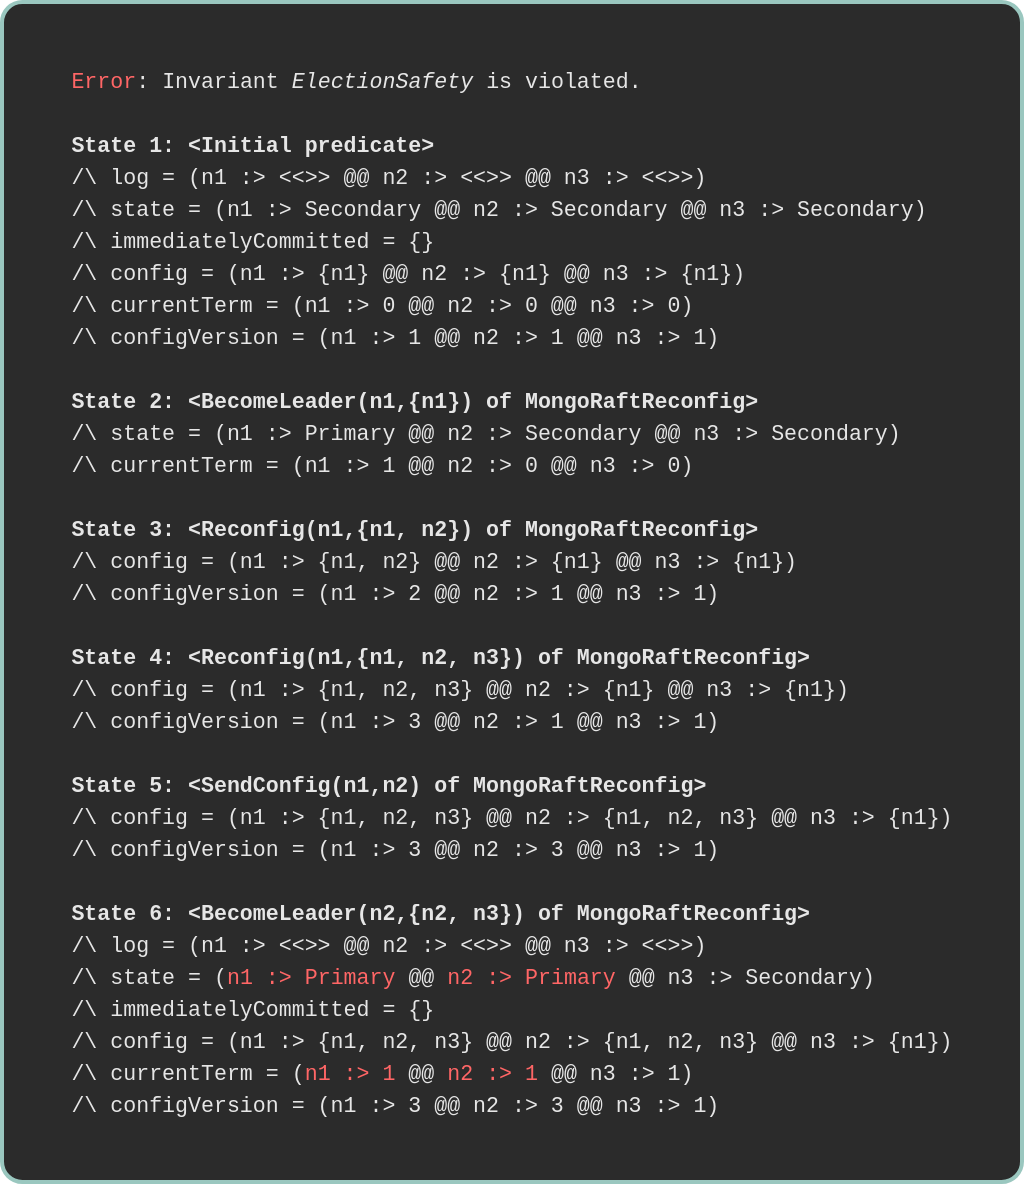 <mxfile version="26.1.1" pages="8">
  <diagram name="t1" id="8jFQAHfubnYCTreY2xb-">
    <mxGraphModel dx="1147" dy="784" grid="1" gridSize="10" guides="1" tooltips="1" connect="1" arrows="1" fold="1" page="1" pageScale="1" pageWidth="1600" pageHeight="900" math="0" shadow="0">
      <root>
        <mxCell id="0" />
        <mxCell id="1" parent="0" />
        <mxCell id="YvlI-vDUudLmRY7K9i0u-4" value="&lt;div style=&quot;background-color: rgb(43, 43, 43); line-height: 16px;&quot;&gt;&lt;div style=&quot;text-align: left; font-family: Menlo, Monaco, &amp;quot;Courier New&amp;quot;, monospace; font-size: 10.8px; white-space: pre;&quot;&gt;&lt;font style=&quot;color: rgb(255, 102, 102);&quot;&gt;Error&lt;/font&gt;&lt;font style=&quot;color: rgb(230, 230, 230);&quot;&gt;: Invariant &lt;i&gt;ElectionSafety&lt;/i&gt; is violated.&lt;/font&gt;&lt;/div&gt;&lt;div style=&quot;text-align: left; font-family: Menlo, Monaco, &amp;quot;Courier New&amp;quot;, monospace; font-size: 10.8px; white-space: pre;&quot;&gt;&lt;b&gt;&lt;font style=&quot;color: rgb(230, 230, 230);&quot;&gt;&lt;br&gt;&lt;/font&gt;&lt;/b&gt;&lt;/div&gt;&lt;div style=&quot;text-align: left; font-family: Menlo, Monaco, &amp;quot;Courier New&amp;quot;, monospace; font-size: 10.8px; white-space: pre;&quot;&gt;&lt;b&gt;&lt;font style=&quot;color: rgb(230, 230, 230);&quot;&gt;State 1: &amp;lt;Initial predicate&amp;gt;&lt;/font&gt;&lt;/b&gt;&lt;/div&gt;&lt;div style=&quot;text-align: left; font-family: Menlo, Monaco, &amp;quot;Courier New&amp;quot;, monospace; font-size: 10.8px; white-space: pre;&quot;&gt;&lt;font style=&quot;color: rgb(230, 230, 230);&quot;&gt;/\ log = (n1 :&amp;gt; &amp;lt;&amp;lt;&amp;gt;&amp;gt; @@ n2 :&amp;gt; &amp;lt;&amp;lt;&amp;gt;&amp;gt; @@ n3 :&amp;gt; &amp;lt;&amp;lt;&amp;gt;&amp;gt;)&lt;/font&gt;&lt;/div&gt;&lt;div style=&quot;text-align: left; font-family: Menlo, Monaco, &amp;quot;Courier New&amp;quot;, monospace; font-size: 10.8px; white-space: pre;&quot;&gt;&lt;font style=&quot;color: rgb(230, 230, 230);&quot;&gt;/\ state = (n1 :&amp;gt; Secondary @@ n2 :&amp;gt; Secondary @@ n3 :&amp;gt; Secondary)&lt;/font&gt;&lt;/div&gt;&lt;div style=&quot;text-align: left; font-family: Menlo, Monaco, &amp;quot;Courier New&amp;quot;, monospace; font-size: 10.8px; white-space: pre;&quot;&gt;&lt;font style=&quot;color: rgb(230, 230, 230);&quot;&gt;/\ immediatelyCommitted = {}&lt;/font&gt;&lt;/div&gt;&lt;div style=&quot;text-align: left; font-family: Menlo, Monaco, &amp;quot;Courier New&amp;quot;, monospace; font-size: 10.8px; white-space: pre;&quot;&gt;&lt;font style=&quot;color: rgb(230, 230, 230);&quot;&gt;/\ config = (n1 :&amp;gt; {n1} @@ n2 :&amp;gt; {n1} @@ n3 :&amp;gt; {n1})&lt;/font&gt;&lt;/div&gt;&lt;div style=&quot;text-align: left; font-family: Menlo, Monaco, &amp;quot;Courier New&amp;quot;, monospace; font-size: 10.8px; white-space: pre;&quot;&gt;&lt;font style=&quot;color: rgb(230, 230, 230);&quot;&gt;/\ currentTerm = (n1 :&amp;gt; 0 @@ n2 :&amp;gt; 0 @@ n3 :&amp;gt; 0)&lt;/font&gt;&lt;/div&gt;&lt;div style=&quot;text-align: left; font-family: Menlo, Monaco, &amp;quot;Courier New&amp;quot;, monospace; font-size: 10.8px; white-space: pre;&quot;&gt;&lt;font style=&quot;color: rgb(230, 230, 230);&quot;&gt;/\ configVersion = (n1 :&amp;gt; 1 @@ n2 :&amp;gt; 1 @@ n3 :&amp;gt; 1)&lt;/font&gt;&lt;/div&gt;&lt;div style=&quot;text-align: left;&quot;&gt;&lt;font style=&quot;color: rgb(230, 230, 230);&quot;&gt;&lt;br&gt;&lt;/font&gt;&lt;/div&gt;&lt;div style=&quot;text-align: left; font-family: Menlo, Monaco, &amp;quot;Courier New&amp;quot;, monospace; font-size: 10.8px; white-space: pre;&quot;&gt;&lt;b&gt;&lt;font style=&quot;color: rgb(230, 230, 230);&quot;&gt;State 2: &amp;lt;BecomeLeader(n1,{n1}) of MongoRaftReconfig&amp;gt;&lt;/font&gt;&lt;/b&gt;&lt;/div&gt;&lt;div style=&quot;text-align: left; font-family: Menlo, Monaco, &amp;quot;Courier New&amp;quot;, monospace; font-size: 10.8px; white-space: pre;&quot;&gt;&lt;font style=&quot;color: rgb(230, 230, 230);&quot;&gt;/\ state = (n1 :&amp;gt; Primary @@ n2 :&amp;gt; Secondary @@ n3 :&amp;gt; Secondary)&lt;/font&gt;&lt;/div&gt;&lt;div style=&quot;text-align: left; font-family: Menlo, Monaco, &amp;quot;Courier New&amp;quot;, monospace; font-size: 10.8px; white-space: pre;&quot;&gt;&lt;font style=&quot;color: rgb(230, 230, 230);&quot;&gt;/\ currentTerm = (n1 :&amp;gt; 1 @@ n2 :&amp;gt; 0 @@ n3 :&amp;gt; 0)&lt;/font&gt;&lt;/div&gt;&lt;div style=&quot;text-align: left;&quot;&gt;&lt;font style=&quot;color: rgb(230, 230, 230);&quot;&gt;&lt;br&gt;&lt;/font&gt;&lt;/div&gt;&lt;div style=&quot;text-align: left; font-family: Menlo, Monaco, &amp;quot;Courier New&amp;quot;, monospace; font-size: 10.8px; white-space: pre;&quot;&gt;&lt;b&gt;&lt;font style=&quot;color: rgb(230, 230, 230);&quot;&gt;State 3: &amp;lt;Reconfig(n1,{n1, n2}) of MongoRaftReconfig&amp;gt;&lt;/font&gt;&lt;/b&gt;&lt;/div&gt;&lt;div style=&quot;text-align: left; font-family: Menlo, Monaco, &amp;quot;Courier New&amp;quot;, monospace; font-size: 10.8px; white-space: pre;&quot;&gt;&lt;font style=&quot;color: rgb(230, 230, 230);&quot;&gt;/\ config = (n1 :&amp;gt; {n1, n2} @@ n2 :&amp;gt; {n1} @@ n3 :&amp;gt; {n1})&lt;/font&gt;&lt;/div&gt;&lt;div style=&quot;text-align: left; font-family: Menlo, Monaco, &amp;quot;Courier New&amp;quot;, monospace; font-size: 10.8px; white-space: pre;&quot;&gt;&lt;font style=&quot;color: rgb(230, 230, 230);&quot;&gt;/\ configVersion = (n1 :&amp;gt; 2 @@ n2 :&amp;gt; 1 @@ n3 :&amp;gt; 1)&lt;/font&gt;&lt;/div&gt;&lt;div style=&quot;text-align: left;&quot;&gt;&lt;font style=&quot;color: rgb(230, 230, 230);&quot;&gt;&lt;br&gt;&lt;/font&gt;&lt;/div&gt;&lt;div style=&quot;text-align: left; font-family: Menlo, Monaco, &amp;quot;Courier New&amp;quot;, monospace; font-size: 10.8px; white-space: pre;&quot;&gt;&lt;b&gt;&lt;font style=&quot;color: rgb(230, 230, 230);&quot;&gt;State 4: &amp;lt;Reconfig(n1,{n1, n2, n3}) of MongoRaftReconfig&amp;gt;&lt;/font&gt;&lt;/b&gt;&lt;/div&gt;&lt;div style=&quot;text-align: left; font-family: Menlo, Monaco, &amp;quot;Courier New&amp;quot;, monospace; font-size: 10.8px; white-space: pre;&quot;&gt;&lt;font style=&quot;color: rgb(230, 230, 230);&quot;&gt;/\ config = (n1 :&amp;gt; {n1, n2, n3} @@ n2 :&amp;gt; {n1} @@ n3 :&amp;gt; {n1})&lt;/font&gt;&lt;/div&gt;&lt;div style=&quot;text-align: left; font-family: Menlo, Monaco, &amp;quot;Courier New&amp;quot;, monospace; font-size: 10.8px; white-space: pre;&quot;&gt;&lt;font style=&quot;color: rgb(230, 230, 230);&quot;&gt;/\ configVersion = (n1 :&amp;gt; 3 @@ n2 :&amp;gt; 1 @@ n3 :&amp;gt; 1)&lt;/font&gt;&lt;/div&gt;&lt;div style=&quot;text-align: left;&quot;&gt;&lt;font style=&quot;color: rgb(230, 230, 230);&quot;&gt;&lt;br&gt;&lt;/font&gt;&lt;/div&gt;&lt;div style=&quot;text-align: left; font-family: Menlo, Monaco, &amp;quot;Courier New&amp;quot;, monospace; font-size: 10.8px; white-space: pre;&quot;&gt;&lt;b&gt;&lt;font style=&quot;color: rgb(230, 230, 230);&quot;&gt;State 5: &amp;lt;SendConfig(n1,n2) of MongoRaftReconfig&amp;gt;&lt;/font&gt;&lt;/b&gt;&lt;/div&gt;&lt;div style=&quot;text-align: left; font-family: Menlo, Monaco, &amp;quot;Courier New&amp;quot;, monospace; font-size: 10.8px; white-space: pre;&quot;&gt;&lt;font style=&quot;color: rgb(230, 230, 230);&quot;&gt;/\ config = (n1 :&amp;gt; {n1, n2, n3} @@ n2 :&amp;gt; {n1, n2, n3} @@ n3 :&amp;gt; {n1})&lt;/font&gt;&lt;/div&gt;&lt;div style=&quot;text-align: left; font-family: Menlo, Monaco, &amp;quot;Courier New&amp;quot;, monospace; font-size: 10.8px; white-space: pre;&quot;&gt;&lt;font style=&quot;color: rgb(230, 230, 230);&quot;&gt;/\ configVersion = (n1 :&amp;gt; 3 @@ n2 :&amp;gt; 3 @@ n3 :&amp;gt; 1)&lt;/font&gt;&lt;/div&gt;&lt;div style=&quot;text-align: left;&quot;&gt;&lt;font style=&quot;color: rgb(230, 230, 230);&quot;&gt;&lt;br&gt;&lt;/font&gt;&lt;/div&gt;&lt;div style=&quot;text-align: left; font-family: Menlo, Monaco, &amp;quot;Courier New&amp;quot;, monospace; font-size: 10.8px; white-space: pre;&quot;&gt;&lt;b&gt;&lt;font style=&quot;color: rgb(230, 230, 230);&quot;&gt;State 6: &amp;lt;BecomeLeader(n2,{n2, n3}) of MongoRaftReconfig&amp;gt;&lt;/font&gt;&lt;/b&gt;&lt;/div&gt;&lt;div style=&quot;text-align: left; font-family: Menlo, Monaco, &amp;quot;Courier New&amp;quot;, monospace; font-size: 10.8px; white-space: pre;&quot;&gt;&lt;font style=&quot;color: rgb(230, 230, 230);&quot;&gt;/\ log = (n1 :&amp;gt; &amp;lt;&amp;lt;&amp;gt;&amp;gt; @@ n2 :&amp;gt; &amp;lt;&amp;lt;&amp;gt;&amp;gt; @@ n3 :&amp;gt; &amp;lt;&amp;lt;&amp;gt;&amp;gt;)&lt;/font&gt;&lt;/div&gt;&lt;div style=&quot;text-align: left; font-family: Menlo, Monaco, &amp;quot;Courier New&amp;quot;, monospace; font-size: 10.8px; white-space: pre;&quot;&gt;&lt;font&gt;&lt;font color=&quot;#e6e6e6&quot;&gt;/\ state = (&lt;/font&gt;&lt;font style=&quot;color: rgb(255, 102, 102);&quot;&gt;n1 :&amp;gt; &lt;font style=&quot;&quot;&gt;Primary&lt;/font&gt;&lt;/font&gt;&lt;span style=&quot;color: rgb(230, 230, 230);&quot;&gt; @@ &lt;/span&gt;&lt;font style=&quot;color: rgb(255, 102, 102);&quot;&gt;n2 :&amp;gt; &lt;font style=&quot;&quot;&gt;Primary&lt;/font&gt;&lt;/font&gt;&lt;font style=&quot;color: rgb(230, 230, 230);&quot;&gt; @@ n3 :&amp;gt; Secondary)&lt;/font&gt;&lt;/font&gt;&lt;/div&gt;&lt;div style=&quot;text-align: left; font-family: Menlo, Monaco, &amp;quot;Courier New&amp;quot;, monospace; font-size: 10.8px; white-space: pre;&quot;&gt;&lt;font style=&quot;color: rgb(230, 230, 230);&quot;&gt;/\ immediatelyCommitted = {}&lt;/font&gt;&lt;/div&gt;&lt;div style=&quot;text-align: left; font-family: Menlo, Monaco, &amp;quot;Courier New&amp;quot;, monospace; font-size: 10.8px; white-space: pre;&quot;&gt;&lt;font style=&quot;color: rgb(230, 230, 230);&quot;&gt;/\ config = (n1 :&amp;gt; {n1, n2, n3} @@ n2 :&amp;gt; {n1, n2, n3} @@ n3 :&amp;gt; {n1})&lt;/font&gt;&lt;/div&gt;&lt;div style=&quot;text-align: left; font-family: Menlo, Monaco, &amp;quot;Courier New&amp;quot;, monospace; font-size: 10.8px; white-space: pre;&quot;&gt;&lt;font style=&quot;color: rgb(230, 230, 230);&quot;&gt;/\ currentTerm = (&lt;/font&gt;&lt;font style=&quot;color: rgb(255, 102, 102);&quot;&gt;n1 :&amp;gt; 1&lt;/font&gt;&lt;font style=&quot;color: rgb(230, 230, 230);&quot;&gt; @@ &lt;/font&gt;&lt;font style=&quot;color: rgb(255, 102, 102);&quot;&gt;n2 :&amp;gt; 1&lt;/font&gt;&lt;font style=&quot;color: rgb(230, 230, 230);&quot;&gt; @@ n3 :&amp;gt; 1)&lt;/font&gt;&lt;/div&gt;&lt;div style=&quot;text-align: left; font-family: Menlo, Monaco, &amp;quot;Courier New&amp;quot;, monospace; font-size: 10.8px; white-space: pre;&quot;&gt;&lt;font style=&quot;color: rgb(230, 230, 230);&quot;&gt;/\ configVersion = (n1 :&amp;gt; 3 @@ n2 :&amp;gt; 3 @@ n3 :&amp;gt; 1)&lt;/font&gt;&lt;/div&gt;&lt;/div&gt;" style="text;html=1;align=center;verticalAlign=middle;whiteSpace=wrap;rounded=1;strokeColor=#9AC7BF;fillColor=light-dark(#2B2B2B,#282A35);gradientColor=none;arcSize=2;imageHeight=24;strokeWidth=2;" vertex="1" parent="1">
          <mxGeometry x="370" y="210" width="510" height="590" as="geometry" />
        </mxCell>
      </root>
    </mxGraphModel>
  </diagram>
  <diagram name="t3" id="I8Q4x0z7_d7YDWWrgwYp">
    <mxGraphModel dx="1393" dy="951" grid="1" gridSize="10" guides="1" tooltips="1" connect="1" arrows="1" fold="1" page="1" pageScale="1" pageWidth="1600" pageHeight="900" math="0" shadow="0">
      <root>
        <mxCell id="S78iAIIInrne-IOesmyg-0" />
        <mxCell id="S78iAIIInrne-IOesmyg-1" parent="S78iAIIInrne-IOesmyg-0" />
        <mxCell id="S78iAIIInrne-IOesmyg-2" value="&lt;div style=&quot;background-color: rgb(43, 43, 43); line-height: 16px;&quot;&gt;&lt;div style=&quot;text-align: left;&quot;&gt;&lt;font face=&quot;Menlo, Monaco, Courier New, monospace&quot;&gt;&lt;span style=&quot;font-size: 10.8px; white-space: pre;&quot;&gt;&lt;font style=&quot;color: rgb(255, 102, 102);&quot;&gt;Error&lt;/font&gt;&lt;font color=&quot;#e6e6e6&quot;&gt;: Invariant &lt;/font&gt;&lt;i style=&quot;color: rgb(230, 230, 230);&quot;&gt;LeaderCompleteness&lt;/i&gt;&lt;font color=&quot;#e6e6e6&quot;&gt; is violated.&lt;br&gt;&lt;/font&gt;&lt;b style=&quot;color: rgb(230, 230, 230);&quot;&gt;&lt;br&gt;&lt;/b&gt;&lt;/span&gt;&lt;/font&gt;&lt;/div&gt;&lt;div style=&quot;text-align: left;&quot;&gt;&lt;font face=&quot;Menlo, Monaco, Courier New, monospace&quot;&gt;&lt;span style=&quot;font-size: 10.8px; white-space: pre;&quot;&gt;&lt;b style=&quot;color: rgb(230, 230, 230);&quot;&gt;State 1: &amp;lt;Initial predicate&amp;gt;&lt;br&gt;&lt;/b&gt;&lt;font color=&quot;#e6e6e6&quot;&gt;/\ log = (n1 :&amp;gt; &amp;lt;&amp;lt;&amp;gt;&amp;gt; @@ n2 :&amp;gt; &amp;lt;&amp;lt;&amp;gt;&amp;gt; @@ n3 :&amp;gt; &amp;lt;&amp;lt;&amp;gt;&amp;gt;)&lt;br&gt;/\ state = (n1 :&amp;gt; Secondary @@ n2 :&amp;gt; Secondary @@ n3 :&amp;gt; Secondary)&lt;br&gt;/\ immediatelyCommitted = {}&lt;br&gt;/\ config = (n1 :&amp;gt; {n1} @@ n2 :&amp;gt; {n1} @@ n3 :&amp;gt; {n1})&lt;br&gt;/\ currentTerm = (n1 :&amp;gt; 0 @@ n2 :&amp;gt; 0 @@ n3 :&amp;gt; 0)&lt;br&gt;/\ configVersion = (n1 :&amp;gt; 1 @@ n2 :&amp;gt; 1 @@ n3 :&amp;gt; 1)&lt;br&gt;&lt;br&gt;&lt;/font&gt;&lt;b style=&quot;color: rgb(230, 230, 230);&quot;&gt;State 2: &amp;lt;BecomeLeader(n1,{n1}) of MongoRaftReconfig&amp;gt;&lt;br&gt;&lt;/b&gt;&lt;font color=&quot;#e6e6e6&quot;&gt;/\ state = (n1 :&amp;gt; Primary @@ n2 :&amp;gt; Secondary @@ n3 :&amp;gt; Secondary)&lt;br&gt;/\ currentTerm = (n1 :&amp;gt; 1 @@ n2 :&amp;gt; 0 @@ n3 :&amp;gt; 0)&lt;br&gt;&lt;br&gt;&lt;/font&gt;&lt;b style=&quot;color: rgb(230, 230, 230);&quot;&gt;State 3: &amp;lt;ClientRequest(n1) of MongoRaftReconfig&amp;gt;&lt;br&gt;&lt;/b&gt;&lt;font color=&quot;#e6e6e6&quot;&gt;/\ log = (n1 :&amp;gt; &amp;lt;&amp;lt;1&amp;gt;&amp;gt; @@ n2 :&amp;gt; &amp;lt;&amp;lt;&amp;gt;&amp;gt; @@ n3 :&amp;gt; &amp;lt;&amp;lt;&amp;gt;&amp;gt;)&lt;br&gt;&lt;br&gt;&lt;/font&gt;&lt;b style=&quot;color: rgb(230, 230, 230);&quot;&gt;State 4: &amp;lt;CommitEntry(n1,{n1}) of MongoRaftReconfig&amp;gt;&lt;br&gt;&lt;/b&gt;&lt;font color=&quot;#e6e6e6&quot;&gt;/\ immediatelyCommitted = {&amp;lt;&amp;lt;1, 1&amp;gt;&amp;gt;}&lt;br&gt;&lt;br&gt;&lt;/font&gt;&lt;b style=&quot;color: rgb(230, 230, 230);&quot;&gt;State 5: &amp;lt;UpdateTerms(n1,n2) of MongoRaftReconfig&amp;gt;&lt;br&gt;&lt;/b&gt;&lt;font color=&quot;#e6e6e6&quot;&gt;/\ currentTerm = (n1 :&amp;gt; 1 @@ n2 :&amp;gt; 1 @@ n3 :&amp;gt; 0)&lt;br&gt;&lt;br&gt;&lt;/font&gt;&lt;b style=&quot;color: rgb(230, 230, 230);&quot;&gt;State 6: &amp;lt;Reconfig(n1,{n1, n2}) of MongoRaftReconfig&amp;gt;&lt;br&gt;&lt;/b&gt;&lt;font color=&quot;#e6e6e6&quot;&gt;/\ config = (n1 :&amp;gt; {n1, n2} @@ n2 :&amp;gt; {n1} @@ n3 :&amp;gt; {n1})&lt;br&gt;/\ configVersion = (n1 :&amp;gt; 2 @@ n2 :&amp;gt; 1 @@ n3 :&amp;gt; 1)&lt;br&gt;&lt;br&gt;&lt;/font&gt;&lt;b style=&quot;color: rgb(230, 230, 230);&quot;&gt;State 7: &amp;lt;SendConfig(n1,n2) of MongoRaftReconfig&amp;gt;&lt;br&gt;&lt;/b&gt;&lt;font color=&quot;#e6e6e6&quot;&gt;/\ config = (n1 :&amp;gt; {n1, n2} @@ n2 :&amp;gt; {n1, n2} @@ n3 :&amp;gt; {n1})&lt;br&gt;/\ configVersion = (n1 :&amp;gt; 2 @@ n2 :&amp;gt; 2 @@ n3 :&amp;gt; 1)&lt;br&gt;&lt;br&gt;&lt;/font&gt;&lt;b style=&quot;color: rgb(230, 230, 230);&quot;&gt;State 8: &amp;lt;Reconfig(n1,{n1, n2, n3}) of MongoRaftReconfig&amp;gt;&lt;br&gt;&lt;/b&gt;&lt;font color=&quot;#e6e6e6&quot;&gt;/\ config = (n1 :&amp;gt; {n1, n2, n3} @@ n2 :&amp;gt; {n1, n2} @@ n3 :&amp;gt; {n1})&lt;br&gt;/\ configVersion = (n1 :&amp;gt; 3 @@ n2 :&amp;gt; 2 @@ n3 :&amp;gt; 1)&lt;br&gt;&lt;br&gt;&lt;/font&gt;&lt;b style=&quot;color: rgb(230, 230, 230);&quot;&gt;State 9: &amp;lt;SendConfig(n1,n2) of MongoRaftReconfig&amp;gt;&lt;br&gt;&lt;/b&gt;&lt;font color=&quot;#e6e6e6&quot;&gt;/\ config = (n1 :&amp;gt; {n1, n2, n3} @@ n2 :&amp;gt; {n1, n2, n3} @@ n3 :&amp;gt; {n1})&lt;br&gt;/\ configVersion = (n1 :&amp;gt; 3 @@ n2 :&amp;gt; 3 @@ n3 :&amp;gt; 1)&lt;br&gt;&lt;br&gt;&lt;/font&gt;&lt;b style=&quot;color: rgb(230, 230, 230);&quot;&gt;State 10: &amp;lt;BecomeLeader(n2,{n2, n3}) of MongoRaftReconfig&amp;gt;&lt;br&gt;&lt;/b&gt;&lt;font color=&quot;#e6e6e6&quot;&gt;/\ log = (n1 :&amp;gt; &amp;lt;&amp;lt;1&amp;gt;&amp;gt; @@ &lt;/font&gt;&lt;font style=&quot;color: rgb(255, 102, 102);&quot;&gt;n2 :&amp;gt; &amp;lt;&amp;lt;&amp;gt;&amp;gt;&lt;/font&gt;&lt;font color=&quot;#e6e6e6&quot;&gt; @@ n3 :&amp;gt; &amp;lt;&amp;lt;&amp;gt;&amp;gt;)&lt;br&gt;/\ state = (n1 :&amp;gt; Primary @@ &lt;/font&gt;&lt;font style=&quot;color: rgb(255, 102, 102);&quot;&gt;n2 :&amp;gt; Primary &lt;/font&gt;&lt;font color=&quot;#e6e6e6&quot;&gt;@@ n3 :&amp;gt; Secondary)&lt;br&gt;/\ immediatelyCommitted = {&lt;/font&gt;&lt;font style=&quot;color: rgb(255, 102, 102);&quot;&gt;&amp;lt;&amp;lt;1, 1&amp;gt;&amp;gt;&lt;/font&gt;&lt;font color=&quot;#e6e6e6&quot;&gt;}&lt;br&gt;/\ config = (n1 :&amp;gt; {n1, n2, n3} @@ n2 :&amp;gt; {n1, n2, n3} @@ n3 :&amp;gt; {n1})&lt;br&gt;/\ currentTerm = (n1 :&amp;gt; 1 @@ n2 :&amp;gt; 2 @@ n3 :&amp;gt; 2)&lt;br&gt;/\ configVersion = (n1 :&amp;gt; 3 @@ n2 :&amp;gt; 3 @@ n3 :&amp;gt; 1)&lt;/font&gt;&lt;/span&gt;&lt;/font&gt;&lt;span style=&quot;color: rgb(169, 183, 198); font-family: Menlo, Monaco, &amp;quot;Courier New&amp;quot;, monospace; font-size: 10.8px; white-space: pre;&quot;&gt;&lt;br&gt;&lt;/span&gt;&lt;/div&gt;&lt;/div&gt;" style="text;html=1;align=center;verticalAlign=middle;whiteSpace=wrap;rounded=1;strokeColor=#9AC7BF;fillColor=light-dark(#2B2B2B,#282A35);gradientColor=none;arcSize=2;strokeWidth=2;" vertex="1" parent="S78iAIIInrne-IOesmyg-1">
          <mxGeometry x="410" y="30" width="510" height="820" as="geometry" />
        </mxCell>
      </root>
    </mxGraphModel>
  </diagram>
  <diagram name="t4" id="Dw2xp2wHiNmwODTYANPz">
    <mxGraphModel dx="1500" dy="1925" grid="1" gridSize="10" guides="1" tooltips="1" connect="1" arrows="1" fold="1" page="1" pageScale="1" pageWidth="1600" pageHeight="900" math="0" shadow="0">
      <root>
        <mxCell id="6cvMPJdQGqWW_6ucDWrY-0" />
        <mxCell id="6cvMPJdQGqWW_6ucDWrY-1" parent="6cvMPJdQGqWW_6ucDWrY-0" />
        <mxCell id="6cvMPJdQGqWW_6ucDWrY-2" value="&lt;div style=&quot;background-color: rgb(43, 43, 43); line-height: 16px;&quot;&gt;&lt;div style=&quot;text-align: left;&quot;&gt;&lt;font face=&quot;Menlo, Monaco, Courier New, monospace&quot;&gt;&lt;span style=&quot;font-size: 10.8px; white-space: pre;&quot;&gt;&lt;font style=&quot;color: rgb(255, 102, 102);&quot;&gt;Error&lt;/font&gt;&lt;font color=&quot;#e6e6e6&quot;&gt;: Invariant &lt;i&gt;ElectionSafety&lt;/i&gt; is violated.&lt;br&gt;&lt;/font&gt;&lt;b style=&quot;color: rgb(230, 230, 230);&quot;&gt;&lt;br&gt;&lt;/b&gt;&lt;/span&gt;&lt;/font&gt;&lt;/div&gt;&lt;div style=&quot;text-align: left;&quot;&gt;&lt;font face=&quot;Menlo, Monaco, Courier New, monospace&quot;&gt;&lt;span style=&quot;font-size: 10.8px; white-space: pre;&quot;&gt;&lt;b style=&quot;color: rgb(230, 230, 230);&quot;&gt;State 1: &amp;lt;Initial predicate&amp;gt;&lt;br&gt;&lt;/b&gt;&lt;font color=&quot;#e6e6e6&quot;&gt;/\ log = (n1 :&amp;gt; &amp;lt;&amp;lt;&amp;gt;&amp;gt; @@ n2 :&amp;gt; &amp;lt;&amp;lt;&amp;gt;&amp;gt; @@ n3 :&amp;gt; &amp;lt;&amp;lt;&amp;gt;&amp;gt; @@ n4 :&amp;gt; &amp;lt;&amp;lt;&amp;gt;&amp;gt;)&lt;br&gt;/\ state = (n1 :&amp;gt; Secondary @@ n2 :&amp;gt; Secondary @@ n3 :&amp;gt; Secondary @@ n4 :&amp;gt; Secondary)&lt;br&gt;/\ immediatelyCommitted = {}&lt;br&gt;/\ config = ( n1 :&amp;gt; {n1, n2, n3, n4} @@&lt;br&gt;  n2 :&amp;gt; {n1, n2, n3, n4} @@&lt;br&gt;  n3 :&amp;gt; {n1, n2, n3, n4} @@&lt;br&gt;  n4 :&amp;gt; {n1, n2, n3, n4} )&lt;br&gt;/\ currentTerm = (n1 :&amp;gt; 0 @@ n2 :&amp;gt; 0 @@ n3 :&amp;gt; 0 @@ n4 :&amp;gt; 0)&lt;br&gt;/\ configVersion = (n1 :&amp;gt; 1 @@ n2 :&amp;gt; 1 @@ n3 :&amp;gt; 1 @@ n4 :&amp;gt; 1)&lt;br&gt;&lt;br&gt;&lt;/font&gt;&lt;b style=&quot;color: rgb(230, 230, 230);&quot;&gt;State 2: &amp;lt;BecomeLeader(n1,{n1, n2, n3}) of MongoRaftReconfig&amp;gt;&lt;br&gt;&lt;/b&gt;&lt;font color=&quot;#e6e6e6&quot;&gt;/\ state = (n1 :&amp;gt; Primary @@ n2 :&amp;gt; Secondary @@ n3 :&amp;gt; Secondary @@ n4 :&amp;gt; Secondary)&lt;br&gt;/\ currentTerm = (n1 :&amp;gt; 1 @@ n2 :&amp;gt; 1 @@ n3 :&amp;gt; 1 @@ n4 :&amp;gt; 0)&lt;br&gt;&lt;br&gt;&lt;/font&gt;&lt;b style=&quot;color: rgb(230, 230, 230);&quot;&gt;State 3: &amp;lt;Reconfig(n1,{n1, n2, n3}) of MongoRaftReconfig&amp;gt;&lt;br&gt;&lt;/b&gt;&lt;font color=&quot;#e6e6e6&quot;&gt;/\ config = ( n1 :&amp;gt; {n1, n2, n3} @@&lt;br&gt;  n2 :&amp;gt; {n1, n2, n3, n4} @@&lt;br&gt;  n3 :&amp;gt; {n1, n2, n3, n4} @@&lt;br&gt;  n4 :&amp;gt; {n1, n2, n3, n4} )&lt;br&gt;/\ configVersion = (n1 :&amp;gt; 2 @@ n2 :&amp;gt; 1 @@ n3 :&amp;gt; 1 @@ n4 :&amp;gt; 1)&lt;br&gt;&lt;br&gt;&lt;/font&gt;&lt;b style=&quot;color: rgb(230, 230, 230);&quot;&gt;State 4: &amp;lt;BecomeLeader(n2,{n2, n3, n4}) of MongoRaftReconfig&amp;gt;&lt;br&gt;&lt;/b&gt;&lt;font color=&quot;#e6e6e6&quot;&gt;/\ state = (n1 :&amp;gt; Primary @@ n2 :&amp;gt; Primary @@ n3 :&amp;gt; Secondary @@ n4 :&amp;gt; Secondary)&lt;br&gt;/\ currentTerm = (n1 :&amp;gt; 1 @@ n2 :&amp;gt; 2 @@ n3 :&amp;gt; 2 @@ n4 :&amp;gt; 2)&lt;br&gt;&lt;br&gt;&lt;/font&gt;&lt;b style=&quot;color: rgb(230, 230, 230);&quot;&gt;State 5: &amp;lt;UpdateTerms(n2,n1) of MongoRaftReconfig&amp;gt;&lt;br&gt;&lt;/b&gt;&lt;font color=&quot;#e6e6e6&quot;&gt;/\ state = (n1 :&amp;gt; Secondary @@ n2 :&amp;gt; Primary @@ n3 :&amp;gt; Secondary @@ n4 :&amp;gt; Secondary)&lt;br&gt;/\ currentTerm = (n1 :&amp;gt; 2 @@ n2 :&amp;gt; 2 @@ n3 :&amp;gt; 2 @@ n4 :&amp;gt; 2)&lt;br&gt;&lt;br&gt;&lt;/font&gt;&lt;b style=&quot;color: rgb(230, 230, 230);&quot;&gt;State 6: &amp;lt;Reconfig(n2,{n1, n2, n4}) of MongoRaftReconfig&amp;gt;&lt;br&gt;&lt;/b&gt;&lt;font color=&quot;#e6e6e6&quot;&gt;/\ config = ( n1 :&amp;gt; {n1, n2, n3} @@&lt;br&gt;  n2 :&amp;gt; {n1, n2, n4} @@&lt;br&gt;  n3 :&amp;gt; {n1, n2, n3, n4} @@&lt;br&gt;  n4 :&amp;gt; {n1, n2, n3, n4} )&lt;br&gt;/\ configVersion = (n1 :&amp;gt; 2 @@ n2 :&amp;gt; 2 @@ n3 :&amp;gt; 1 @@ n4 :&amp;gt; 1)&lt;br&gt;&lt;br&gt;&lt;/font&gt;&lt;b style=&quot;color: rgb(230, 230, 230);&quot;&gt;State 7: &amp;lt;BecomeLeader(n1,{n1, n3}) of MongoRaftReconfig&amp;gt;&lt;br&gt;&lt;/b&gt;&lt;font color=&quot;#e6e6e6&quot;&gt;/\ state = (n1 :&amp;gt; Primary @@ n2 :&amp;gt; Primary @@ n3 :&amp;gt; Secondary @@ n4 :&amp;gt; Secondary)&lt;br&gt;/\ config = ( n1 :&amp;gt; {n1, n2, n3} @@&lt;br&gt;              n2 :&amp;gt; {n1, n2, n4} @@&lt;br&gt;              n3 :&amp;gt; {n1, n2, n3, n4} @@&lt;br&gt;              n4 :&amp;gt; {n1, n2, n3, n4} )&lt;br&gt;/\ currentTerm = (n1 :&amp;gt; 3 @@ n2 :&amp;gt; 2 @@ n3 :&amp;gt; 3 @@ n4 :&amp;gt; 2)&lt;br&gt;/\ configVersion = (n1 :&amp;gt; 2 @@ n2 :&amp;gt; 2 @@ n3 :&amp;gt; 1 @@ n4 :&amp;gt; 1)&lt;br&gt;&lt;br&gt;&lt;/font&gt;&lt;b style=&quot;color: rgb(230, 230, 230);&quot;&gt;State 8: &amp;lt;BecomeLeader(n2,{n2, n4}) of MongoRaftReconfig&amp;gt;&lt;br&gt;&lt;/b&gt;&lt;font color=&quot;#e6e6e6&quot;&gt;/\ log = (n1 :&amp;gt; &amp;lt;&amp;lt;&amp;gt;&amp;gt; @@ n2 :&amp;gt; &amp;lt;&amp;lt;&amp;gt;&amp;gt; @@ n3 :&amp;gt; &amp;lt;&amp;lt;&amp;gt;&amp;gt; @@ n4 :&amp;gt; &amp;lt;&amp;lt;&amp;gt;&amp;gt;)&lt;br&gt;/\ state = (&lt;/font&gt;&lt;font style=&quot;color: rgb(255, 102, 102);&quot;&gt;n1 :&amp;gt; Primary&lt;/font&gt;&lt;font color=&quot;#e6e6e6&quot;&gt; @@ &lt;/font&gt;&lt;font style=&quot;color: rgb(255, 102, 102);&quot;&gt;n2 :&amp;gt; Primary&lt;/font&gt;&lt;font color=&quot;#e6e6e6&quot;&gt; @@ n3 :&amp;gt; Secondary @@ n4 :&amp;gt; Secondary)&lt;br&gt;/\ immediatelyCommitted = {}&lt;br&gt;/\ config = ( n1 :&amp;gt; {n1, n2, n3} @@&lt;br&gt;              n2 :&amp;gt; {n1, n2, n4} @@&lt;br&gt;              n3 :&amp;gt; {n1, n2, n3, n4} @@&lt;br&gt;              n4 :&amp;gt; {n1, n2, n3, n4} )&lt;br&gt;/\ currentTerm = (&lt;/font&gt;&lt;font style=&quot;color: rgb(255, 102, 102);&quot;&gt;n1 :&amp;gt; 3&lt;/font&gt;&lt;font color=&quot;#e6e6e6&quot;&gt; @@ &lt;/font&gt;&lt;font style=&quot;color: rgb(255, 102, 102);&quot;&gt;n2 :&amp;gt; 3&lt;/font&gt;&lt;font color=&quot;#e6e6e6&quot;&gt; @@ n3 :&amp;gt; 3 @@ n4 :&amp;gt; 3)&lt;br&gt;/\ configVersion = (n1 :&amp;gt; 2 @@ n2 :&amp;gt; 2 @@ n3 :&amp;gt; 1 @@ n4 :&amp;gt; 1)&lt;/font&gt;&lt;/span&gt;&lt;/font&gt;&lt;span style=&quot;color: rgb(169, 183, 198); font-family: Menlo, Monaco, &amp;quot;Courier New&amp;quot;, monospace; font-size: 10.8px; white-space: pre;&quot;&gt;&lt;br&gt;&lt;/span&gt;&lt;/div&gt;&lt;/div&gt;" style="text;html=1;align=center;verticalAlign=middle;whiteSpace=wrap;rounded=1;strokeColor=#9AC7BF;fillColor=light-dark(#2B2B2B,#282A35);gradientColor=none;arcSize=2;strokeWidth=2;" vertex="1" parent="6cvMPJdQGqWW_6ucDWrY-1">
          <mxGeometry x="370" y="-220" width="630" height="1040" as="geometry" />
        </mxCell>
      </root>
    </mxGraphModel>
  </diagram>
  <diagram name="snippet-0" id="eUHc3XiV-_BEyFJC1U7w">
    <mxGraphModel dx="975" dy="666" grid="1" gridSize="10" guides="1" tooltips="1" connect="1" arrows="1" fold="1" page="1" pageScale="1" pageWidth="1600" pageHeight="900" math="0" shadow="0">
      <root>
        <mxCell id="HfvCpmWmUsZq0VJ6BsPM-0" />
        <mxCell id="HfvCpmWmUsZq0VJ6BsPM-1" parent="HfvCpmWmUsZq0VJ6BsPM-0" />
        <mxCell id="HfvCpmWmUsZq0VJ6BsPM-2" value="&lt;span style=&quot;&quot; id=&quot;docs-internal-guid-955c089a-7fff-785c-a062-aca5ab7f73e9&quot;&gt;&lt;font style=&quot;&quot;&gt;&lt;p dir=&quot;ltr&quot; style=&quot;font-weight: normal; line-height: 1.38; margin-top: 0pt; margin-bottom: 0pt;&quot;&gt;&lt;span style=&quot;color: rgb(128, 128, 128); background-color: transparent; font-family: &amp;quot;Roboto Mono&amp;quot;, monospace; font-size: 8pt; white-space-collapse: preserve;&quot;&gt;\* A reconfig to ‘newConfig’ occurs on node i. The node must currently be a primary.&lt;/span&gt;&lt;/p&gt;&lt;p dir=&quot;ltr&quot; style=&quot;font-weight: bold; color: rgb(230, 230, 230); line-height: 1.38; margin-top: 0pt; margin-bottom: 0pt;&quot;&gt;&lt;span style=&quot;font-size: 8pt; font-family: &amp;quot;Roboto Mono&amp;quot;, monospace; background-color: transparent; font-style: normal; font-variant: normal; text-decoration: none; vertical-align: baseline; white-space: pre-wrap;&quot;&gt;Reconfig(i, newConfig) ==&lt;/span&gt;&lt;/p&gt;&lt;p dir=&quot;ltr&quot; style=&quot;font-weight: normal; color: rgb(230, 230, 230); line-height: 1.38; margin-top: 0pt; margin-bottom: 0pt;&quot;&gt;&lt;span style=&quot;font-size: 8pt; font-family: &amp;quot;Roboto Mono&amp;quot;, monospace; background-color: transparent; font-weight: 400; font-style: normal; font-variant: normal; text-decoration: none; vertical-align: baseline; white-space: pre-wrap;&quot;&gt;&amp;nbsp;&amp;nbsp;&amp;nbsp;&amp;nbsp;/\ state[i] = Primary&lt;/span&gt;&lt;/p&gt;&lt;p dir=&quot;ltr&quot; style=&quot;font-weight: normal; color: rgb(230, 230, 230); line-height: 1.38; margin-top: 0pt; margin-bottom: 0pt;&quot;&gt;&lt;span style=&quot;font-size: 8pt; font-family: &amp;quot;Roboto Mono&amp;quot;, monospace; background-color: transparent; font-weight: 400; font-style: normal; font-variant: normal; text-decoration: none; vertical-align: baseline; white-space: pre-wrap;&quot;&gt;&amp;nbsp;&amp;nbsp;&amp;nbsp;&amp;nbsp;/\ i &lt;/span&gt;&lt;span style=&quot;font-family: &amp;quot;Roboto Mono&amp;quot;, monospace; font-size: 10.667px; white-space-collapse: preserve; background-color: transparent;&quot;&gt;∈ &lt;/span&gt;&lt;span style=&quot;background-color: transparent; font-family: &amp;quot;Roboto Mono&amp;quot;, monospace; font-size: 8pt; white-space-collapse: preserve;&quot;&gt;newConfig&lt;/span&gt;&lt;/p&gt;&lt;p dir=&quot;ltr&quot; style=&quot;font-weight: normal; line-height: 1.38; margin-top: 0pt; margin-bottom: 0pt;&quot;&gt;&lt;span style=&quot;background-color: transparent; font-family: &amp;quot;Roboto Mono&amp;quot;, monospace; font-size: 8pt; white-space-collapse: preserve; color: rgb(230, 230, 230);&quot;&gt;&amp;nbsp;&amp;nbsp;&amp;nbsp;&amp;nbsp;/\ configVersion&#39; = [configVersion EXCEPT ![i] = configVersion[i] + 1]&lt;/span&gt;&lt;/p&gt;&lt;p dir=&quot;ltr&quot; style=&quot;font-weight: normal; color: rgb(230, 230, 230); line-height: 1.38; margin-top: 0pt; margin-bottom: 0pt;&quot;&gt;&lt;span style=&quot;font-size: 8pt; font-family: &amp;quot;Roboto Mono&amp;quot;, monospace; background-color: transparent; font-weight: 400; font-style: normal; font-variant: normal; text-decoration: none; vertical-align: baseline; white-space: pre-wrap;&quot;&gt;&amp;nbsp;&amp;nbsp;&amp;nbsp;&amp;nbsp;/\ config&#39; = [config EXCEPT ![i] = newConfig]&lt;/span&gt;&lt;/p&gt;&lt;p dir=&quot;ltr&quot; style=&quot;font-weight: normal; color: rgb(230, 230, 230); line-height: 1.38; margin-top: 0pt; margin-bottom: 0pt;&quot;&gt;&lt;span style=&quot;font-size: 8pt; font-family: &amp;quot;Roboto Mono&amp;quot;, monospace; background-color: transparent; font-weight: 400; font-style: normal; font-variant: normal; text-decoration: none; vertical-align: baseline; white-space: pre-wrap;&quot;&gt;&amp;nbsp;&amp;nbsp;&amp;nbsp;&amp;nbsp;/\ UNCHANGED &amp;lt;&amp;lt;currentTerm, state&amp;gt;&amp;gt;&lt;/span&gt;&lt;/p&gt;&lt;p dir=&quot;ltr&quot; style=&quot;font-weight: normal; color: rgb(230, 230, 230); line-height: 1.38; margin-top: 0pt; margin-bottom: 0pt;&quot;&gt;&lt;span style=&quot;font-size: 8pt; font-family: &amp;quot;Roboto Mono&amp;quot;, monospace; background-color: transparent; font-weight: 400; font-style: normal; font-variant: normal; text-decoration: none; vertical-align: baseline; white-space: pre-wrap;&quot;&gt;&lt;br&gt;&lt;/span&gt;&lt;/p&gt;&lt;p dir=&quot;ltr&quot; style=&quot;font-weight: normal; color: rgb(230, 230, 230); line-height: 1.38; margin-top: 0pt; margin-bottom: 0pt;&quot;&gt;&lt;span style=&quot;font-size: 8pt; font-family: &amp;quot;Roboto Mono&amp;quot;, monospace; background-color: transparent; font-weight: 400; font-style: normal; font-variant: normal; text-decoration: none; vertical-align: baseline; white-space: pre-wrap;&quot;&gt;&lt;/span&gt;&lt;/p&gt;&lt;p style=&quot;line-height: 1.38; margin-top: 0pt; margin-bottom: 0pt;&quot; dir=&quot;ltr&quot;&gt;&lt;span style=&quot;color: rgb(128, 128, 128); background-color: transparent; font-family: &amp;quot;Roboto Mono&amp;quot;, monospace; font-size: 8pt; white-space-collapse: preserve;&quot;&gt;\* Node i sends its current config to node j.&lt;/span&gt;&lt;/p&gt;&lt;p style=&quot;forced-color-adjust: none; line-height: 1.38; margin-top: 0pt; margin-bottom: 0pt; color: rgb(230, 230, 230);&quot; dir=&quot;ltr&quot;&gt;&lt;font face=&quot;Roboto Mono, monospace&quot; color=&quot;#e6e6e6&quot;&gt;&lt;span style=&quot;font-size: 10.667px; white-space-collapse: preserve;&quot;&gt;&lt;b&gt;SendConfig(i, j) ==&lt;br&gt;&lt;/b&gt;    /\ state[j] = Secondary&lt;br&gt;    /\ IsNewerConfig(i, j)&lt;br&gt;    /\ configVersion&#39; = [configVersion EXCEPT ![j] = configVersion[i]]&lt;br&gt;    /\ config&#39; = [config EXCEPT ![j] = config[i]]&lt;br&gt;    /\ UNCHANGED &amp;lt;&amp;lt;currentTerm, state&amp;gt;&amp;gt;&lt;/span&gt;&lt;/font&gt;&lt;/p&gt;&lt;p style=&quot;line-height: 1.38; margin-top: 0pt; margin-bottom: 0pt; color: rgb(230, 230, 230);&quot; dir=&quot;ltr&quot;&gt;&lt;br&gt;&lt;/p&gt;&lt;p style=&quot;line-height: 1.38; margin-top: 0pt; margin-bottom: 0pt; color: rgb(230, 230, 230);&quot; dir=&quot;ltr&quot;&gt;&lt;br&gt;&lt;/p&gt;&lt;/font&gt;&lt;/span&gt;" style="text;whiteSpace=wrap;html=1;fillColor=light-dark(#2B2B2B,#282A35);perimeterSpacing=0;strokeColor=#9AC7BF;strokeWidth=2;rounded=1;arcSize=2;spacingLeft=0;spacing=15;" vertex="1" parent="HfvCpmWmUsZq0VJ6BsPM-1">
          <mxGeometry x="190" y="240" width="660" height="300" as="geometry" />
        </mxCell>
      </root>
    </mxGraphModel>
  </diagram>
  <diagram name="snippet-0-safety-props" id="FkJEI6t3R7ntDLy7PyDo">
    <mxGraphModel dx="696" dy="476" grid="1" gridSize="10" guides="1" tooltips="1" connect="1" arrows="1" fold="1" page="1" pageScale="1" pageWidth="1600" pageHeight="900" math="0" shadow="0">
      <root>
        <mxCell id="CU0ZHUVQzLA6e2sbIOE0-0" />
        <mxCell id="CU0ZHUVQzLA6e2sbIOE0-1" parent="CU0ZHUVQzLA6e2sbIOE0-0" />
        <mxCell id="CU0ZHUVQzLA6e2sbIOE0-2" value="&lt;span style=&quot;&quot; id=&quot;docs-internal-guid-955c089a-7fff-785c-a062-aca5ab7f73e9&quot;&gt;&lt;font style=&quot;&quot;&gt;&lt;p dir=&quot;ltr&quot; style=&quot;font-weight: normal; line-height: 1.38; margin-top: 0pt; margin-bottom: 0pt;&quot;&gt;&lt;span style=&quot;background-color: transparent; color: rgb(128, 128, 128); font-family: &amp;quot;Roboto Mono&amp;quot;, monospace; font-size: 8pt; white-space-collapse: preserve;&quot;&gt;\* There cannot be two primaries in the same term.&lt;/span&gt;&lt;/p&gt;&lt;p style=&quot;line-height: 1.38; margin-top: 0pt; margin-bottom: 0pt; color: rgb(230, 230, 230);&quot; dir=&quot;ltr&quot;&gt;&lt;font face=&quot;Roboto Mono, monospace&quot; color=&quot;#e6e6e6&quot;&gt;&lt;span style=&quot;font-size: 10.667px; white-space-collapse: preserve;&quot;&gt;&lt;b&gt;ElectionSafety&lt;/b&gt; ==&amp;nbsp;&lt;/span&gt;&lt;/font&gt;&lt;/p&gt;&lt;p style=&quot;line-height: 1.38; margin-top: 0pt; margin-bottom: 0pt; color: rgb(230, 230, 230);&quot; dir=&quot;ltr&quot;&gt;&lt;font face=&quot;Roboto Mono, monospace&quot; color=&quot;#e6e6e6&quot;&gt;&lt;span style=&quot;font-size: 10.667px; white-space-collapse: preserve;&quot;&gt;&amp;nbsp; &amp;nbsp; &lt;/span&gt;&lt;/font&gt;&lt;span style=&quot;background-color: transparent; font-size: 10.667px; white-space-collapse: preserve;&quot;&gt;&lt;font face=&quot;Roboto Mono, monospace&quot; color=&quot;#e6e6e6&quot;&gt;∀&lt;/font&gt;&lt;/span&gt;&lt;span style=&quot;color: rgb(230, 230, 230); font-size: 10.667px; white-space-collapse: preserve; font-family: &amp;quot;Roboto Mono&amp;quot;, monospace; background-color: transparent;&quot;&gt; s,t &lt;/span&gt;&lt;span style=&quot;font-family: &amp;quot;Roboto Mono&amp;quot;, monospace; font-size: 10.667px; white-space-collapse: preserve; background-color: transparent;&quot;&gt;∈&lt;/span&gt;&lt;span style=&quot;background-color: transparent; font-family: &amp;quot;Roboto Mono&amp;quot;, monospace; font-size: 10.667px; white-space-collapse: preserve;&quot;&gt; Server :&lt;/span&gt;&lt;/p&gt;&lt;p style=&quot;line-height: 1.38; margin-top: 0pt; margin-bottom: 0pt; color: rgb(230, 230, 230);&quot; dir=&quot;ltr&quot;&gt;&lt;font face=&quot;Roboto Mono, monospace&quot; color=&quot;#e6e6e6&quot;&gt;&lt;span style=&quot;font-size: 10.667px; white-space-collapse: preserve;&quot;&gt;&amp;nbsp; &amp;nbsp; &amp;nbsp; &amp;nbsp; (/\ state[s] = Primary&amp;nbsp;&lt;/span&gt;&lt;/font&gt;&lt;/p&gt;&lt;p style=&quot;line-height: 1.38; margin-top: 0pt; margin-bottom: 0pt; color: rgb(230, 230, 230);&quot; dir=&quot;ltr&quot;&gt;&lt;font face=&quot;Roboto Mono, monospace&quot; color=&quot;#e6e6e6&quot;&gt;&lt;span style=&quot;font-size: 10.667px; white-space-collapse: preserve;&quot;&gt;&amp;nbsp; &amp;nbsp; &amp;nbsp; &amp;nbsp; &amp;nbsp;/\ state[t] = Primary&lt;/span&gt;&lt;/font&gt;&lt;/p&gt;&lt;p style=&quot;line-height: 1.38; margin-top: 0pt; margin-bottom: 0pt; color: rgb(230, 230, 230);&quot; dir=&quot;ltr&quot;&gt;&lt;span style=&quot;font-size: 10.667px; white-space-collapse: preserve;&quot;&gt;&lt;font face=&quot;Roboto Mono, monospace&quot; color=&quot;#e6e6e6&quot;&gt;&lt;/font&gt;&lt;/span&gt;&lt;/p&gt;&lt;p style=&quot;line-height: 1.38; margin-top: 0pt; margin-bottom: 0pt; color: rgb(230, 230, 230);&quot; dir=&quot;ltr&quot;&gt;&lt;font face=&quot;Roboto Mono, monospace&quot; color=&quot;#e6e6e6&quot;&gt;&lt;span style=&quot;font-size: 10.667px; white-space-collapse: preserve;&quot;&gt;&amp;nbsp; &amp;nbsp; &amp;nbsp; &amp;nbsp; &amp;nbsp;/\ currentTerm[s] = currentTerm[t]) =&amp;gt; (s = t)&lt;/span&gt;&lt;/font&gt;&lt;/p&gt;&lt;p style=&quot;line-height: 1.38; margin-top: 0pt; margin-bottom: 0pt; color: rgb(230, 230, 230);&quot; dir=&quot;ltr&quot;&gt;&lt;br&gt;&lt;/p&gt;&lt;p style=&quot;line-height: 1.38; margin-top: 0pt; margin-bottom: 0pt;&quot; dir=&quot;ltr&quot;&gt;&lt;span style=&quot;color: rgb(128, 128, 128); background-color: transparent; font-family: &amp;quot;Roboto Mono&amp;quot;, monospace; font-size: 8pt; white-space-collapse: preserve;&quot;&gt;\* A new primary must contain all log entries committed in earlier terms.&lt;/span&gt;&lt;/p&gt;&lt;p style=&quot;line-height: 1.38; margin-top: 0pt; margin-bottom: 0pt; color: rgb(230, 230, 230);&quot; dir=&quot;ltr&quot;&gt;&lt;font face=&quot;Roboto Mono, monospace&quot; color=&quot;#e6e6e6&quot;&gt;&lt;span style=&quot;font-size: 10.667px; white-space-collapse: preserve;&quot;&gt;&lt;b&gt;LeaderCompleteness&lt;/b&gt; == &lt;br&gt;    &lt;/span&gt;&lt;/font&gt;&lt;span style=&quot;background-color: transparent; font-size: 10.667px; white-space-collapse: preserve;&quot;&gt;&lt;font face=&quot;Roboto Mono, monospace&quot; color=&quot;#e6e6e6&quot;&gt;∀&lt;/font&gt;&lt;/span&gt;&lt;span style=&quot;color: rgb(230, 230, 230); font-size: 10.667px; white-space-collapse: preserve; font-family: &amp;quot;Roboto Mono&amp;quot;, monospace; background-color: transparent;&quot;&gt; s &lt;/span&gt;&lt;span style=&quot;font-family: &amp;quot;Roboto Mono&amp;quot;, monospace; font-size: 10.667px; white-space-collapse: preserve; background-color: transparent;&quot;&gt;∈&lt;/span&gt;&lt;span style=&quot;background-color: transparent; font-family: &amp;quot;Roboto Mono&amp;quot;, monospace; font-size: 10.667px; white-space-collapse: preserve;&quot;&gt; Server : (state[s] = Primary) =&amp;gt; &lt;/span&gt;&lt;/p&gt;&lt;p style=&quot;line-height: 1.38; margin-top: 0pt; margin-bottom: 0pt; color: rgb(230, 230, 230);&quot; dir=&quot;ltr&quot;&gt;&lt;font face=&quot;Roboto Mono, monospace&quot; color=&quot;#e6e6e6&quot;&gt;&lt;span style=&quot;font-size: 10.667px; white-space-collapse: preserve;&quot;&gt;        &lt;/span&gt;&lt;/font&gt;&lt;span style=&quot;background-color: transparent; font-size: 10.667px; white-space-collapse: preserve;&quot;&gt;&lt;font face=&quot;Roboto Mono, monospace&quot; color=&quot;#e6e6e6&quot;&gt;∀&lt;/font&gt;&lt;/span&gt;&lt;span style=&quot;color: rgb(230, 230, 230); font-size: 10.667px; white-space-collapse: preserve; font-family: &amp;quot;Roboto Mono&amp;quot;, monospace; background-color: transparent;&quot;&gt; c ∈ immediatelyCommitted : (c[2] &amp;lt; currentTerm[s] =&amp;gt; InLog(&amp;lt;&amp;lt;c[1],c[2]&amp;gt;&amp;gt;, s))&lt;/span&gt;&lt;/p&gt;&lt;/font&gt;&lt;/span&gt;" style="text;whiteSpace=wrap;html=1;fillColor=light-dark(#2B2B2B,#282A35);perimeterSpacing=0;strokeColor=#9AC7BF;strokeWidth=2;rounded=1;arcSize=2;spacingLeft=0;spacing=15;" vertex="1" parent="CU0ZHUVQzLA6e2sbIOE0-1">
          <mxGeometry x="190" y="240" width="660" height="240" as="geometry" />
        </mxCell>
      </root>
    </mxGraphModel>
  </diagram>
  <diagram id="jm3BY3h6ijAE3kAyquTB" name="snippet-1">
    <mxGraphModel dx="609" dy="416" grid="1" gridSize="10" guides="1" tooltips="1" connect="1" arrows="1" fold="1" page="1" pageScale="1" pageWidth="1600" pageHeight="900" math="0" shadow="0">
      <root>
        <mxCell id="0" />
        <mxCell id="1" parent="0" />
        <mxCell id="OaAE8KhbQRWyvmubTUjm-1" value="&lt;b style=&quot;&quot; id=&quot;docs-internal-guid-955c089a-7fff-785c-a062-aca5ab7f73e9&quot;&gt;&lt;font&gt;&lt;p dir=&quot;ltr&quot; style=&quot;font-weight: normal; line-height: 1.38; margin-top: 0pt; margin-bottom: 0pt;&quot;&gt;&lt;span style=&quot;font-size: 8pt; font-family: &amp;quot;Roboto Mono&amp;quot;, monospace; background-color: transparent; font-weight: 400; font-style: normal; font-variant: normal; text-decoration: none; vertical-align: baseline; white-space: pre-wrap;&quot;&gt;&lt;font style=&quot;color: rgb(128, 128, 128);&quot;&gt;\* The set of all majority quorums in a given set S.&lt;/font&gt;&lt;/span&gt;&lt;/p&gt;&lt;p dir=&quot;ltr&quot; style=&quot;color: rgb(230, 230, 230); line-height: 1.38; margin-top: 0pt; margin-bottom: 0pt;&quot;&gt;&lt;span style=&quot;font-size: 8pt; font-family: &amp;quot;Roboto Mono&amp;quot;, monospace; background-color: transparent; font-style: normal; font-variant: normal; text-decoration: none; vertical-align: baseline; white-space: pre-wrap;&quot;&gt;Quorums(S)&lt;/span&gt;&lt;span style=&quot;font-weight: 400; font-size: 8pt; font-family: &amp;quot;Roboto Mono&amp;quot;, monospace; background-color: transparent; font-style: normal; font-variant: normal; text-decoration: none; vertical-align: baseline; white-space: pre-wrap;&quot;&gt; == {i &lt;/span&gt;&lt;b style=&quot;background-color: transparent; color: light-dark(rgb(0, 0, 0), rgb(255, 255, 255));&quot; id=&quot;docs-internal-guid-955c089a-7fff-785c-a062-aca5ab7f73e9&quot;&gt;&lt;span style=&quot;color: rgb(230, 230, 230); font-family: &amp;quot;Roboto Mono&amp;quot;, monospace; font-size: 10.667px; font-weight: 400; white-space-collapse: preserve;&quot;&gt;∈&lt;/span&gt;&lt;/b&gt;&lt;span style=&quot;background-color: transparent; font-family: &amp;quot;Roboto Mono&amp;quot;, monospace; font-size: 8pt; font-weight: 400; white-space-collapse: preserve;&quot;&gt; SUBSET(S) : Cardinality(i) * 2 &amp;gt; Cardinality(S)}&lt;/span&gt;&lt;/p&gt;&lt;br&gt;&lt;p dir=&quot;ltr&quot; style=&quot;font-weight: normal; line-height: 1.38; margin-top: 0pt; margin-bottom: 0pt;&quot;&gt;&lt;span style=&quot;font-size: 8pt; font-family: &amp;quot;Roboto Mono&amp;quot;, monospace; background-color: transparent; font-weight: 400; font-style: normal; font-variant: normal; text-decoration: none; vertical-align: baseline; white-space: pre-wrap;&quot;&gt;&lt;font style=&quot;color: rgb(128, 128, 128);&quot;&gt;\* Do all quorums of two sets intersect.&lt;/font&gt;&lt;/span&gt;&lt;/p&gt;&lt;p dir=&quot;ltr&quot; style=&quot;color: rgb(230, 230, 230); line-height: 1.38; margin-top: 0pt; margin-bottom: 0pt;&quot;&gt;&lt;span style=&quot;font-size: 8pt; font-family: &amp;quot;Roboto Mono&amp;quot;, monospace; background-color: transparent; font-style: normal; font-variant: normal; text-decoration: none; vertical-align: baseline; white-space: pre-wrap;&quot;&gt;QuorumsOverlap(si, sj)&lt;/span&gt;&lt;span style=&quot;font-weight: 400; font-size: 8pt; font-family: &amp;quot;Roboto Mono&amp;quot;, monospace; background-color: transparent; font-style: normal; font-variant: normal; text-decoration: none; vertical-align: baseline; white-space: pre-wrap;&quot;&gt; == ∀ qi ∈ Quorums(si), qj ∈ Quorums(sj) : qi ∩ qj ≠ {}&lt;/span&gt;&lt;/p&gt;&lt;br&gt;&lt;p dir=&quot;ltr&quot; style=&quot;font-weight: normal; line-height: 1.38; margin-top: 0pt; margin-bottom: 0pt;&quot;&gt;&lt;span style=&quot;font-size: 8pt; font-family: &amp;quot;Roboto Mono&amp;quot;, monospace; background-color: transparent; font-weight: 400; font-style: normal; font-variant: normal; text-decoration: none; vertical-align: baseline; white-space: pre-wrap;&quot;&gt;&lt;font style=&quot;color: rgb(128, 128, 128);&quot;&gt;\* A reconfig to ‘newConfig’ occurs on node i. The node must currently be a primary.&lt;/font&gt;&lt;/span&gt;&lt;/p&gt;&lt;p dir=&quot;ltr&quot; style=&quot;color: rgb(230, 230, 230); line-height: 1.38; margin-top: 0pt; margin-bottom: 0pt;&quot;&gt;&lt;span style=&quot;font-size: 8pt; font-family: &amp;quot;Roboto Mono&amp;quot;, monospace; background-color: transparent; font-style: normal; font-variant: normal; text-decoration: none; vertical-align: baseline; white-space: pre-wrap;&quot;&gt;Reconfig(i, newConfig) ==&lt;/span&gt;&lt;/p&gt;&lt;p dir=&quot;ltr&quot; style=&quot;color: rgb(230, 230, 230); font-weight: normal; line-height: 1.38; margin-top: 0pt; margin-bottom: 0pt;&quot;&gt;&lt;span style=&quot;font-size: 8pt; font-family: &amp;quot;Roboto Mono&amp;quot;, monospace; background-color: transparent; font-weight: 400; font-style: normal; font-variant: normal; text-decoration: none; vertical-align: baseline; white-space: pre-wrap;&quot;&gt;&amp;nbsp;&amp;nbsp;&amp;nbsp;&amp;nbsp;/\ state[i] = Primary&lt;/span&gt;&lt;/p&gt;&lt;p dir=&quot;ltr&quot; style=&quot;color: rgb(230, 230, 230); font-weight: normal; line-height: 1.38; margin-top: 0pt; margin-bottom: 0pt;&quot;&gt;&lt;span style=&quot;font-size: 8pt; font-family: &amp;quot;Roboto Mono&amp;quot;, monospace; background-color: transparent; font-weight: 400; font-style: normal; font-variant: normal; text-decoration: none; vertical-align: baseline; white-space: pre-wrap;&quot;&gt;&amp;nbsp;&amp;nbsp;&amp;nbsp;&amp;nbsp;/\ i &lt;/span&gt;&lt;b style=&quot;background-color: transparent; color: light-dark(rgb(0, 0, 0), rgb(255, 255, 255));&quot; id=&quot;docs-internal-guid-955c089a-7fff-785c-a062-aca5ab7f73e9&quot;&gt;&lt;span style=&quot;color: rgb(230, 230, 230); font-family: &amp;quot;Roboto Mono&amp;quot;, monospace; font-size: 10.667px; font-weight: 400; white-space-collapse: preserve;&quot;&gt;∈&lt;/span&gt;&lt;/b&gt;&lt;span style=&quot;background-color: transparent; font-family: &amp;quot;Roboto Mono&amp;quot;, monospace; font-size: 8pt; white-space-collapse: preserve;&quot;&gt; newConfig&lt;/span&gt;&lt;/p&gt;&lt;p dir=&quot;ltr&quot; style=&quot;font-weight: normal; line-height: 1.38; margin-top: 0pt; margin-bottom: 0pt;&quot;&gt;&lt;span style=&quot;color: rgb(230, 230, 230); font-size: 8pt; font-family: &amp;quot;Roboto Mono&amp;quot;, monospace; background-color: transparent; font-weight: 400; font-style: normal; font-variant: normal; text-decoration: none; vertical-align: baseline; white-space: pre-wrap;&quot;&gt;&amp;nbsp;&amp;nbsp;&amp;nbsp;&amp;nbsp;&lt;/span&gt;&lt;span style=&quot;font-size: 8pt; font-family: &amp;quot;Roboto Mono&amp;quot;, monospace; font-weight: 400; font-style: normal; font-variant: normal; text-decoration: none; vertical-align: baseline; white-space: pre-wrap; background-color: light-dark(rgb(43, 43, 43), rgb(40, 42, 53));&quot;&gt;&lt;font style=&quot;color: rgb(204, 255, 153);&quot;&gt;/\ QuorumsOverlap(config[i], newConfig)&lt;/font&gt;&lt;/span&gt;&lt;/p&gt;&lt;p dir=&quot;ltr&quot; style=&quot;color: rgb(230, 230, 230); font-weight: normal; line-height: 1.38; margin-top: 0pt; margin-bottom: 0pt;&quot;&gt;&lt;span style=&quot;font-size: 8pt; font-family: &amp;quot;Roboto Mono&amp;quot;, monospace; background-color: transparent; font-weight: 400; font-style: normal; font-variant: normal; text-decoration: none; vertical-align: baseline; white-space: pre-wrap;&quot;&gt;&amp;nbsp;&amp;nbsp;&amp;nbsp;&amp;nbsp;/\ configVersion&#39; = [configVersion EXCEPT ![i] = configVersion[i] + 1]&lt;/span&gt;&lt;/p&gt;&lt;p dir=&quot;ltr&quot; style=&quot;color: rgb(230, 230, 230); font-weight: normal; line-height: 1.38; margin-top: 0pt; margin-bottom: 0pt;&quot;&gt;&lt;span style=&quot;font-size: 8pt; font-family: &amp;quot;Roboto Mono&amp;quot;, monospace; background-color: transparent; font-weight: 400; font-style: normal; font-variant: normal; text-decoration: none; vertical-align: baseline; white-space: pre-wrap;&quot;&gt;&amp;nbsp;&amp;nbsp;&amp;nbsp;&amp;nbsp;/\ config&#39; = [config EXCEPT ![i] = newConfig]&lt;/span&gt;&lt;/p&gt;&lt;p dir=&quot;ltr&quot; style=&quot;color: rgb(230, 230, 230); font-weight: normal; line-height: 1.38; margin-top: 0pt; margin-bottom: 0pt;&quot;&gt;&lt;span style=&quot;font-size: 8pt; font-family: &amp;quot;Roboto Mono&amp;quot;, monospace; background-color: transparent; font-weight: 400; font-style: normal; font-variant: normal; text-decoration: none; vertical-align: baseline; white-space: pre-wrap;&quot;&gt;&amp;nbsp;&amp;nbsp;&amp;nbsp;&amp;nbsp;/\ UNCHANGED &amp;lt;&amp;lt;currentTerm, state&amp;gt;&amp;gt;&lt;/span&gt;&lt;/p&gt;&lt;/font&gt;&lt;/b&gt;" style="text;whiteSpace=wrap;html=1;fillColor=light-dark(#2B2B2B,#282A35);perimeterSpacing=0;strokeColor=#9AC7BF;strokeWidth=2;rounded=1;arcSize=2;spacingLeft=0;spacing=15;" vertex="1" parent="1">
          <mxGeometry x="160" y="240" width="600" height="270" as="geometry" />
        </mxCell>
      </root>
    </mxGraphModel>
  </diagram>
  <diagram name="snippet-2" id="sBdfkW78Seg2GSQwLiOp">
    <mxGraphModel dx="975" dy="666" grid="1" gridSize="10" guides="1" tooltips="1" connect="1" arrows="1" fold="1" page="1" pageScale="1" pageWidth="1600" pageHeight="900" math="0" shadow="0">
      <root>
        <mxCell id="emswD_iwEAi1JWjyzHRn-0" />
        <mxCell id="emswD_iwEAi1JWjyzHRn-1" parent="emswD_iwEAi1JWjyzHRn-0" />
        <mxCell id="emswD_iwEAi1JWjyzHRn-2" value="&lt;b style=&quot;&quot; id=&quot;docs-internal-guid-955c089a-7fff-785c-a062-aca5ab7f73e9&quot;&gt;&lt;font&gt;&lt;p style=&quot;line-height:1.38;margin-top:0pt;margin-bottom:0pt;&quot; dir=&quot;ltr&quot;&gt;&lt;span style=&quot;font-size:8pt;font-family:&#39;Roboto Mono&#39;,monospace;color:#999999;background-color:transparent;font-weight:400;font-style:normal;font-variant:normal;text-decoration:none;vertical-align:baseline;white-space:pre;white-space:pre-wrap;&quot;&gt;\* A quorum of servers in the config of server i have the term of i.&lt;/span&gt;&lt;/p&gt;&lt;p style=&quot;line-height:1.38;margin-top:0pt;margin-bottom:0pt;&quot; dir=&quot;ltr&quot;&gt;&lt;span style=&quot;font-size: 8pt; font-family: &amp;quot;Roboto Mono&amp;quot;, monospace; background-color: transparent; font-style: normal; font-variant: normal; text-decoration: none; vertical-align: baseline; white-space: pre-wrap;&quot;&gt;&lt;font style=&quot;color: rgb(230, 230, 230);&quot;&gt;TermQuorumCheck(i)&lt;span style=&quot;font-weight: 400;&quot;&gt; ==&lt;/span&gt;&lt;/font&gt;&lt;/span&gt;&lt;/p&gt;&lt;p style=&quot;line-height:1.38;margin-top:0pt;margin-bottom:0pt;&quot; dir=&quot;ltr&quot;&gt;&lt;span style=&quot;font-size: 8pt; font-family: &amp;quot;Roboto Mono&amp;quot;, monospace; background-color: transparent; font-weight: 400; font-style: normal; font-variant: normal; text-decoration: none; vertical-align: baseline; white-space: pre-wrap; color: rgb(0, 0, 0);&quot;&gt;&lt;font style=&quot;color: rgb(230, 230, 230);&quot;&gt;&amp;nbsp;&amp;nbsp;&amp;nbsp;&amp;nbsp; ∃ Q &lt;/font&gt;&lt;/span&gt;&lt;b style=&quot;background-color: transparent; color: light-dark(rgb(0, 0, 0), rgb(255, 255, 255));&quot; id=&quot;docs-internal-guid-955c089a-7fff-785c-a062-aca5ab7f73e9&quot;&gt;&lt;b style=&quot;color: light-dark(rgb(0, 0, 0), rgb(255, 255, 255)); background-color: transparent;&quot; id=&quot;docs-internal-guid-955c089a-7fff-785c-a062-aca5ab7f73e9&quot;&gt;&lt;span style=&quot;color: rgb(230, 230, 230); font-family: &amp;quot;Roboto Mono&amp;quot;, monospace; font-size: 10.667px; font-weight: 400; white-space-collapse: preserve;&quot;&gt;∈&lt;/span&gt;&lt;/b&gt;&lt;/b&gt;&lt;span style=&quot;color: rgb(230, 230, 230); background-color: transparent; font-family: &amp;quot;Roboto Mono&amp;quot;, monospace; font-size: 8pt; font-weight: 400; white-space-collapse: preserve;&quot;&gt; Quorums(config[i]) :&amp;nbsp;&lt;/span&gt;&lt;/p&gt;&lt;p style=&quot;line-height:1.38;margin-top:0pt;margin-bottom:0pt;&quot; dir=&quot;ltr&quot;&gt;&lt;span style=&quot;font-size: 8pt; font-family: &amp;quot;Roboto Mono&amp;quot;, monospace; background-color: transparent; font-weight: 400; font-style: normal; font-variant: normal; text-decoration: none; vertical-align: baseline; white-space: pre-wrap; color: rgb(0, 0, 0);&quot;&gt;&lt;font style=&quot;color: rgb(230, 230, 230);&quot;&gt;&amp;nbsp;&amp;nbsp;&amp;nbsp;&amp;nbsp; &lt;/font&gt;&lt;/span&gt;&lt;b style=&quot;background-color: transparent; color: light-dark(rgb(0, 0, 0), rgb(255, 255, 255));&quot; id=&quot;docs-internal-guid-955c089a-7fff-785c-a062-aca5ab7f73e9&quot;&gt;&lt;span style=&quot;color: rgb(230, 230, 230); font-weight: 400; white-space-collapse: preserve; background-color: transparent; font-size: 10.667px;&quot;&gt;&lt;font face=&quot;Roboto Mono, monospace&quot; color=&quot;#e6e6e6&quot;&gt;∀&lt;/font&gt;&lt;/span&gt;&lt;/b&gt;&lt;span style=&quot;color: rgb(230, 230, 230); background-color: transparent; font-family: &amp;quot;Roboto Mono&amp;quot;, monospace; font-size: 8pt; font-weight: 400; white-space-collapse: preserve;&quot;&gt; t &lt;/span&gt;&lt;b style=&quot;background-color: transparent; color: light-dark(rgb(0, 0, 0), rgb(255, 255, 255));&quot; id=&quot;docs-internal-guid-955c089a-7fff-785c-a062-aca5ab7f73e9&quot;&gt;&lt;b style=&quot;color: light-dark(rgb(0, 0, 0), rgb(255, 255, 255)); background-color: transparent;&quot; id=&quot;docs-internal-guid-955c089a-7fff-785c-a062-aca5ab7f73e9&quot;&gt;&lt;span style=&quot;color: rgb(230, 230, 230); font-family: &amp;quot;Roboto Mono&amp;quot;, monospace; font-size: 10.667px; font-weight: 400; white-space-collapse: preserve;&quot;&gt;∈&lt;/span&gt;&lt;/b&gt;&lt;/b&gt;&lt;span style=&quot;background-color: transparent; color: rgb(230, 230, 230); font-family: &amp;quot;Roboto Mono&amp;quot;, monospace; font-size: 8pt; font-weight: 400; white-space-collapse: preserve;&quot;&gt; Q :&amp;nbsp;&lt;/span&gt;&lt;/p&gt;&lt;p style=&quot;line-height:1.38;margin-top:0pt;margin-bottom:0pt;&quot; dir=&quot;ltr&quot;&gt;&lt;span style=&quot;font-size: 8pt; font-family: &amp;quot;Roboto Mono&amp;quot;, monospace; background-color: transparent; font-weight: 400; font-style: normal; font-variant: normal; text-decoration: none; vertical-align: baseline; white-space: pre-wrap; color: rgb(0, 0, 0);&quot;&gt;&lt;font style=&quot;color: rgb(230, 230, 230);&quot;&gt;&amp;nbsp;&amp;nbsp;&amp;nbsp;&amp;nbsp;&amp;nbsp;&amp;nbsp;&amp;nbsp;&amp;nbsp;currentTerm[t] = currentTerm[i]&lt;/font&gt;&lt;/span&gt;&lt;/p&gt;&lt;p dir=&quot;ltr&quot; style=&quot;font-weight: normal; line-height: 1.38; margin-top: 0pt; margin-bottom: 0pt;&quot;&gt;&lt;b id=&quot;docs-internal-guid-1c56d531-7fff-ef8d-8167-d820a9975c38&quot; style=&quot;font-weight:normal;&quot;&gt;&lt;br&gt;&lt;/b&gt;&lt;/p&gt;&lt;p style=&quot;line-height:1.38;margin-top:0pt;margin-bottom:0pt;&quot; dir=&quot;ltr&quot;&gt;&lt;span style=&quot;font-size:8pt;font-family:&#39;Roboto Mono&#39;,monospace;color:#999999;background-color:transparent;font-weight:400;font-style:normal;font-variant:normal;text-decoration:none;vertical-align:baseline;white-space:pre;white-space:pre-wrap;&quot;&gt;\* A quorum of servers in the config of server i have i&#39;s config.&lt;/span&gt;&lt;/p&gt;&lt;p style=&quot;line-height:1.38;margin-top:0pt;margin-bottom:0pt;&quot; dir=&quot;ltr&quot;&gt;&lt;span style=&quot;font-size: 8pt; font-family: &amp;quot;Roboto Mono&amp;quot;, monospace; background-color: transparent; font-style: normal; font-variant: normal; text-decoration: none; vertical-align: baseline; white-space: pre-wrap;&quot;&gt;&lt;font style=&quot;color: rgb(230, 230, 230);&quot;&gt;ConfigQuorumCheck(i)&lt;span style=&quot;font-weight: 400;&quot;&gt; ==&lt;/span&gt;&lt;/font&gt;&lt;/span&gt;&lt;/p&gt;&lt;p style=&quot;line-height:1.38;margin-top:0pt;margin-bottom:0pt;&quot; dir=&quot;ltr&quot;&gt;&lt;span style=&quot;font-size: 8pt; font-family: &amp;quot;Roboto Mono&amp;quot;, monospace; background-color: transparent; font-weight: 400; font-style: normal; font-variant: normal; text-decoration: none; vertical-align: baseline; white-space: pre-wrap; color: rgb(0, 0, 0);&quot;&gt;&lt;font style=&quot;color: rgb(230, 230, 230);&quot;&gt;&amp;nbsp;&amp;nbsp;&amp;nbsp;&amp;nbsp;∃ Q &lt;/font&gt;&lt;/span&gt;&lt;b style=&quot;background-color: transparent; color: light-dark(rgb(0, 0, 0), rgb(255, 255, 255));&quot; id=&quot;docs-internal-guid-955c089a-7fff-785c-a062-aca5ab7f73e9&quot;&gt;&lt;b style=&quot;color: light-dark(rgb(0, 0, 0), rgb(255, 255, 255)); background-color: transparent;&quot; id=&quot;docs-internal-guid-955c089a-7fff-785c-a062-aca5ab7f73e9&quot;&gt;&lt;span style=&quot;color: rgb(230, 230, 230); font-family: &amp;quot;Roboto Mono&amp;quot;, monospace; font-size: 10.667px; font-weight: 400; white-space-collapse: preserve;&quot;&gt;∈&lt;/span&gt;&lt;/b&gt;&lt;/b&gt;&lt;span style=&quot;color: rgb(230, 230, 230); background-color: transparent; font-family: &amp;quot;Roboto Mono&amp;quot;, monospace; font-size: 8pt; font-weight: 400; white-space-collapse: preserve;&quot;&gt; Quorums(config[i]) :&amp;nbsp;&lt;/span&gt;&lt;/p&gt;&lt;p style=&quot;line-height:1.38;margin-top:0pt;margin-bottom:0pt;&quot; dir=&quot;ltr&quot;&gt;&lt;span style=&quot;font-size: 8pt; font-family: &amp;quot;Roboto Mono&amp;quot;, monospace; background-color: transparent; font-weight: 400; font-style: normal; font-variant: normal; text-decoration: none; vertical-align: baseline; white-space: pre-wrap; color: rgb(0, 0, 0);&quot;&gt;&lt;font style=&quot;color: rgb(230, 230, 230);&quot;&gt;&amp;nbsp;&amp;nbsp;&amp;nbsp;&amp;nbsp;&lt;/font&gt;&lt;/span&gt;&lt;b style=&quot;background-color: transparent; color: light-dark(rgb(0, 0, 0), rgb(255, 255, 255));&quot; id=&quot;docs-internal-guid-955c089a-7fff-785c-a062-aca5ab7f73e9&quot;&gt;&lt;b style=&quot;color: light-dark(rgb(0, 0, 0), rgb(255, 255, 255)); background-color: transparent;&quot; id=&quot;docs-internal-guid-955c089a-7fff-785c-a062-aca5ab7f73e9&quot;&gt;&lt;span style=&quot;color: rgb(230, 230, 230); font-weight: 400; white-space-collapse: preserve; background-color: transparent; font-size: 10.667px;&quot;&gt;&lt;font face=&quot;Roboto Mono, monospace&quot; color=&quot;#e6e6e6&quot;&gt;∀&lt;/font&gt;&lt;/span&gt;&lt;/b&gt;&lt;/b&gt;&lt;span style=&quot;color: rgb(230, 230, 230); background-color: transparent; font-family: &amp;quot;Roboto Mono&amp;quot;, monospace; font-size: 8pt; font-weight: 400; white-space-collapse: preserve;&quot;&gt; t &lt;/span&gt;&lt;b style=&quot;background-color: transparent; color: light-dark(rgb(0, 0, 0), rgb(255, 255, 255));&quot; id=&quot;docs-internal-guid-955c089a-7fff-785c-a062-aca5ab7f73e9&quot;&gt;&lt;b style=&quot;color: light-dark(rgb(0, 0, 0), rgb(255, 255, 255)); background-color: transparent;&quot; id=&quot;docs-internal-guid-955c089a-7fff-785c-a062-aca5ab7f73e9&quot;&gt;&lt;span style=&quot;color: rgb(230, 230, 230); font-family: &amp;quot;Roboto Mono&amp;quot;, monospace; font-size: 10.667px; font-weight: 400; white-space-collapse: preserve;&quot;&gt;∈&lt;/span&gt;&lt;/b&gt;&lt;/b&gt;&lt;span style=&quot;background-color: transparent; color: rgb(230, 230, 230); font-family: &amp;quot;Roboto Mono&amp;quot;, monospace; font-size: 8pt; font-weight: 400; white-space-collapse: preserve;&quot;&gt; Q :&lt;/span&gt;&lt;/p&gt;&lt;p style=&quot;line-height:1.38;margin-top:0pt;margin-bottom:0pt;&quot; dir=&quot;ltr&quot;&gt;&lt;span style=&quot;font-size: 8pt; font-family: &amp;quot;Roboto Mono&amp;quot;, monospace; background-color: transparent; font-weight: 400; font-style: normal; font-variant: normal; text-decoration: none; vertical-align: baseline; white-space: pre-wrap; color: rgb(0, 0, 0);&quot;&gt;&lt;font style=&quot;color: rgb(230, 230, 230);&quot;&gt;&amp;nbsp;&amp;nbsp;&amp;nbsp;&amp;nbsp;&amp;nbsp;&amp;nbsp;&amp;nbsp;&amp;nbsp;configVersion[t] = configVersion[i]&lt;/font&gt;&lt;/span&gt;&lt;/p&gt;&lt;p dir=&quot;ltr&quot; style=&quot;font-weight: normal; line-height: 1.38; margin-top: 0pt; margin-bottom: 0pt;&quot;&gt;&lt;b style=&quot;font-weight:normal;&quot;&gt;&lt;br&gt;&lt;/b&gt;&lt;/p&gt;&lt;p style=&quot;line-height:1.38;margin-top:0pt;margin-bottom:0pt;&quot; dir=&quot;ltr&quot;&gt;&lt;span style=&quot;font-size:8pt;font-family:&#39;Roboto Mono&#39;,monospace;color:#999999;background-color:transparent;font-weight:400;font-style:normal;font-variant:normal;text-decoration:none;vertical-align:baseline;white-space:pre;white-space:pre-wrap;&quot;&gt;\* A reconfig occurs on node i. The node must currently be a leader.&lt;/span&gt;&lt;/p&gt;&lt;p style=&quot;line-height:1.38;margin-top:0pt;margin-bottom:0pt;&quot; dir=&quot;ltr&quot;&gt;&lt;span style=&quot;font-size: 8pt; font-family: &amp;quot;Roboto Mono&amp;quot;, monospace; background-color: transparent; font-style: normal; font-variant: normal; text-decoration: none; vertical-align: baseline; white-space: pre-wrap;&quot;&gt;&lt;font style=&quot;color: rgb(230, 230, 230);&quot;&gt;Reconfig(i, newConfig)&lt;span style=&quot;font-weight: 400;&quot;&gt; ==&lt;/span&gt;&lt;/font&gt;&lt;/span&gt;&lt;/p&gt;&lt;p style=&quot;line-height:1.38;margin-top:0pt;margin-bottom:0pt;&quot; dir=&quot;ltr&quot;&gt;&lt;span style=&quot;font-size: 8pt; font-family: &amp;quot;Roboto Mono&amp;quot;, monospace; background-color: transparent; font-weight: 400; font-style: normal; font-variant: normal; text-decoration: none; vertical-align: baseline; white-space: pre-wrap; color: rgb(0, 0, 0);&quot;&gt;&lt;font style=&quot;color: rgb(230, 230, 230);&quot;&gt;&amp;nbsp;&amp;nbsp;&amp;nbsp;&amp;nbsp;/\ state[i] = Primary&lt;/font&gt;&lt;/span&gt;&lt;/p&gt;&lt;p style=&quot;line-height:1.38;margin-top:0pt;margin-bottom:0pt;&quot; dir=&quot;ltr&quot;&gt;&lt;span style=&quot;font-size: 8pt; font-family: &amp;quot;Roboto Mono&amp;quot;, monospace; background-color: transparent; font-weight: 400; font-style: normal; font-variant: normal; text-decoration: none; vertical-align: baseline; white-space: pre-wrap; color: rgb(0, 0, 0);&quot;&gt;&lt;font style=&quot;color: rgb(230, 230, 230);&quot;&gt;&amp;nbsp;&amp;nbsp;&amp;nbsp;&amp;nbsp;/\ i &lt;/font&gt;&lt;/span&gt;&lt;b style=&quot;background-color: transparent; color: light-dark(rgb(0, 0, 0), rgb(255, 255, 255));&quot; id=&quot;docs-internal-guid-955c089a-7fff-785c-a062-aca5ab7f73e9&quot;&gt;&lt;span style=&quot;color: rgb(230, 230, 230); font-family: &amp;quot;Roboto Mono&amp;quot;, monospace; font-size: 10.667px; font-weight: 400; white-space-collapse: preserve;&quot;&gt;∈&lt;/span&gt;&lt;/b&gt;&lt;span style=&quot;color: rgb(230, 230, 230); background-color: transparent; font-family: &amp;quot;Roboto Mono&amp;quot;, monospace; font-size: 8pt; font-weight: 400; white-space-collapse: preserve;&quot;&gt; newConfig&lt;/span&gt;&lt;/p&gt;&lt;p style=&quot;line-height:1.38;margin-top:0pt;margin-bottom:0pt;&quot; dir=&quot;ltr&quot;&gt;&lt;span style=&quot;font-size: 8pt; font-family: &amp;quot;Roboto Mono&amp;quot;, monospace; background-color: transparent; font-weight: 400; font-style: normal; font-variant: normal; text-decoration: none; vertical-align: baseline; white-space: pre-wrap; color: rgb(0, 0, 0);&quot;&gt;&lt;font style=&quot;color: rgb(230, 230, 230);&quot;&gt;&amp;nbsp;&amp;nbsp;&amp;nbsp;&amp;nbsp;/\ QuorumsOverlap(config[i], newConfig)&lt;/font&gt;&lt;/span&gt;&lt;/p&gt;&lt;p style=&quot;line-height:1.38;margin-top:0pt;margin-bottom:0pt;&quot; dir=&quot;ltr&quot;&gt;&lt;font style=&quot;color: rgb(204, 255, 153);&quot;&gt;&lt;span style=&quot;font-size: 8pt; font-family: &amp;quot;Roboto Mono&amp;quot;, monospace; background-color: transparent; font-weight: 700; font-style: normal; font-variant: normal; text-decoration: none; vertical-align: baseline; white-space: pre-wrap;&quot;&gt;&amp;nbsp;&amp;nbsp;&amp;nbsp;&amp;nbsp;&lt;/span&gt;&lt;span style=&quot;font-size: 8pt; font-family: &amp;quot;Roboto Mono&amp;quot;, monospace; font-weight: 400; font-style: normal; font-variant: normal; text-decoration: none; vertical-align: baseline; white-space: pre-wrap; background-color: light-dark(rgb(43, 43, 43), rgb(40, 42, 53));&quot;&gt;&lt;font&gt;/\ ConfigQuorumCheck(i)&lt;/font&gt;&lt;/span&gt;&lt;/font&gt;&lt;/p&gt;&lt;p style=&quot;line-height:1.38;margin-top:0pt;margin-bottom:0pt;&quot; dir=&quot;ltr&quot;&gt;&lt;font style=&quot;color: rgb(204, 255, 153);&quot;&gt;&lt;span style=&quot;font-size: 8pt; font-family: &amp;quot;Roboto Mono&amp;quot;, monospace; background-color: transparent; font-weight: 700; font-style: normal; font-variant: normal; text-decoration: none; vertical-align: baseline; white-space: pre-wrap;&quot;&gt;&amp;nbsp;&amp;nbsp;&amp;nbsp;&amp;nbsp;&lt;/span&gt;&lt;span style=&quot;font-size: 8pt; font-family: &amp;quot;Roboto Mono&amp;quot;, monospace; font-weight: 400; font-style: normal; font-variant: normal; text-decoration: none; vertical-align: baseline; white-space: pre-wrap; background-color: light-dark(rgb(43, 43, 43), rgb(40, 42, 53));&quot;&gt;&lt;font&gt;/\ TermQuorumCheck(i)&lt;/font&gt;&lt;/span&gt;&lt;/font&gt;&lt;/p&gt;&lt;p style=&quot;line-height:1.38;margin-top:0pt;margin-bottom:0pt;&quot; dir=&quot;ltr&quot;&gt;&lt;span style=&quot;font-size: 8pt; font-family: &amp;quot;Roboto Mono&amp;quot;, monospace; background-color: transparent; font-weight: 400; font-style: normal; font-variant: normal; text-decoration: none; vertical-align: baseline; white-space: pre-wrap; color: rgb(0, 0, 0);&quot;&gt;&lt;font style=&quot;color: rgb(230, 230, 230);&quot;&gt;&amp;nbsp;&amp;nbsp;&amp;nbsp;&amp;nbsp;/\ configVersion&#39; = [configVersion EXCEPT ![i] = configVersion[i] + 1]&lt;/font&gt;&lt;/span&gt;&lt;/p&gt;&lt;p style=&quot;line-height:1.38;margin-top:0pt;margin-bottom:0pt;&quot; dir=&quot;ltr&quot;&gt;&lt;span style=&quot;font-size: 8pt; font-family: &amp;quot;Roboto Mono&amp;quot;, monospace; background-color: transparent; font-weight: 400; font-style: normal; font-variant: normal; text-decoration: none; vertical-align: baseline; white-space: pre-wrap; color: rgb(0, 0, 0);&quot;&gt;&lt;font style=&quot;color: rgb(230, 230, 230);&quot;&gt;&amp;nbsp;&amp;nbsp;&amp;nbsp;&amp;nbsp;/\ config&#39; = [config EXCEPT ![i] = newConfig]&lt;/font&gt;&lt;/span&gt;&lt;/p&gt;&lt;p dir=&quot;ltr&quot; style=&quot;font-weight: normal; line-height: 1.38; margin-top: 0pt; margin-bottom: 0pt;&quot;&gt;&lt;/p&gt;&lt;p style=&quot;line-height:1.38;margin-top:0pt;margin-bottom:0pt;&quot; dir=&quot;ltr&quot;&gt;&lt;span style=&quot;font-size: 8pt; font-family: &amp;quot;Roboto Mono&amp;quot;, monospace; background-color: transparent; font-weight: 400; font-style: normal; font-variant: normal; text-decoration: none; vertical-align: baseline; white-space: pre-wrap; color: rgb(0, 0, 0);&quot;&gt;&lt;font style=&quot;color: rgb(230, 230, 230);&quot;&gt;&amp;nbsp;&amp;nbsp;&amp;nbsp;&amp;nbsp;/\ UNCHANGED &amp;lt;&amp;lt;currentTerm, state&amp;gt;&amp;gt;&lt;/font&gt;&lt;/span&gt;&lt;/p&gt;&lt;div&gt;&lt;span style=&quot;font-size:8pt;font-family:&#39;Roboto Mono&#39;,monospace;color:#000000;background-color:transparent;font-weight:400;font-style:normal;font-variant:normal;text-decoration:none;vertical-align:baseline;white-space:pre;white-space:pre-wrap;&quot;&gt;&lt;br&gt;&lt;/span&gt;&lt;/div&gt;&lt;/font&gt;&lt;/b&gt;" style="text;whiteSpace=wrap;html=1;fillColor=light-dark(#2B2B2B,#282A35);perimeterSpacing=0;strokeColor=#9AC7BF;strokeWidth=2;rounded=1;arcSize=2;spacingLeft=0;spacing=15;" vertex="1" parent="emswD_iwEAi1JWjyzHRn-1">
          <mxGeometry x="160" y="240" width="600" height="410" as="geometry" />
        </mxCell>
      </root>
    </mxGraphModel>
  </diagram>
  <diagram name="snippet-3" id="S_iPkfZZRhB_bu0P7GiJ">
    <mxGraphModel dx="813" dy="555" grid="1" gridSize="10" guides="1" tooltips="1" connect="1" arrows="1" fold="1" page="1" pageScale="1" pageWidth="1600" pageHeight="900" math="0" shadow="0">
      <root>
        <mxCell id="PZxheYSt70NZlAnJf3qO-0" />
        <mxCell id="PZxheYSt70NZlAnJf3qO-1" parent="PZxheYSt70NZlAnJf3qO-0" />
        <mxCell id="PZxheYSt70NZlAnJf3qO-2" value="&lt;b style=&quot;&quot; id=&quot;docs-internal-guid-955c089a-7fff-785c-a062-aca5ab7f73e9&quot;&gt;&lt;font&gt;&lt;p style=&quot;color: light-dark(rgb(230, 230, 230), rgb(39, 39, 39)); line-height: 1.38; margin-top: 0pt; margin-bottom: 0pt;&quot; dir=&quot;ltr&quot;&gt;&lt;span style=&quot;font-size: 8pt; font-family: &amp;quot;Roboto Mono&amp;quot;, monospace; background-color: transparent; font-style: normal; font-variant: normal; text-decoration: none; vertical-align: baseline; white-space: pre-wrap;&quot;&gt;&lt;b style=&quot;color: rgb(0, 0, 0); font-family: Helvetica; font-size: 12px; white-space-collapse: collapse;&quot; id=&quot;docs-internal-guid-955c089a-7fff-785c-a062-aca5ab7f73e9&quot;&gt;&lt;/b&gt;&lt;/span&gt;&lt;/p&gt;&lt;b id=&quot;docs-internal-guid-955c089a-7fff-785c-a062-aca5ab7f73e9&quot;&gt;&lt;p style=&quot;line-height: 1.38; margin-top: 0pt; margin-bottom: 0pt;&quot; dir=&quot;ltr&quot;&gt;&lt;span style=&quot;font-size: 8pt; font-family: &amp;quot;Roboto Mono&amp;quot;, monospace; background-color: transparent; font-weight: 400; font-variant-numeric: normal; font-variant-east-asian: normal; font-variant-alternates: normal; font-variant-position: normal; font-variant-emoji: normal; vertical-align: baseline; white-space-collapse: preserve;&quot;&gt;&lt;font style=&quot;color: rgb(128, 128, 128);&quot;&gt;\* All entries committed in primary&#39;s term are committed in its current config.&lt;/font&gt;&lt;/span&gt;&lt;/p&gt;&lt;p style=&quot;line-height: 1.38; margin-top: 0pt; margin-bottom: 0pt;&quot; dir=&quot;ltr&quot;&gt;&lt;span style=&quot;color: light-dark(rgb(230, 230, 230), rgb(39, 39, 39)); background-color: transparent; white-space-collapse: preserve; font-size: 8pt; font-family: &amp;quot;Roboto Mono&amp;quot;, monospace; font-variant-numeric: normal; font-variant-east-asian: normal; font-variant-alternates: normal; font-variant-position: normal; font-variant-emoji: normal; vertical-align: baseline;&quot;&gt;OplogCommitment(s)&lt;/span&gt;&lt;span style=&quot;color: light-dark(rgb(230, 230, 230), rgb(39, 39, 39)); background-color: transparent; white-space-collapse: preserve; font-size: 8pt; font-family: &amp;quot;Roboto Mono&amp;quot;, monospace; font-weight: 400; font-variant-numeric: normal; font-variant-east-asian: normal; font-variant-alternates: normal; font-variant-position: normal; font-variant-emoji: normal; vertical-align: baseline;&quot;&gt; ==&amp;nbsp;&lt;/span&gt;&lt;/p&gt;&lt;/b&gt;&lt;p style=&quot;color: light-dark(rgb(230, 230, 230), rgb(39, 39, 39)); line-height: 1.38; margin-top: 0pt; margin-bottom: 0pt;&quot; dir=&quot;ltr&quot;&gt;&lt;span style=&quot;background-color: transparent; font-family: &amp;quot;Roboto Mono&amp;quot;, monospace; font-size: 8pt; font-weight: 400; white-space-collapse: preserve; color: light-dark(rgb(230, 230, 230), rgb(39, 39, 39));&quot;&gt;&amp;nbsp;&amp;nbsp;&amp;nbsp;&amp;nbsp;/\ &lt;/span&gt;&lt;b style=&quot;background-color: transparent; color: light-dark(rgb(0, 0, 0), rgb(255, 255, 255));&quot; id=&quot;docs-internal-guid-955c089a-7fff-785c-a062-aca5ab7f73e9&quot;&gt;&lt;span style=&quot;color: rgb(230, 230, 230); font-family: &amp;quot;Roboto Mono&amp;quot;, monospace; font-size: 10.667px; font-weight: 400; white-space-collapse: preserve;&quot;&gt;∃&lt;/span&gt;&lt;/b&gt;&lt;span style=&quot;background-color: transparent; color: light-dark(rgb(230, 230, 230), rgb(39, 39, 39)); font-family: &amp;quot;Roboto Mono&amp;quot;, monospace; font-size: 8pt; font-weight: 400; white-space-collapse: preserve;&quot;&gt; c &lt;/span&gt;&lt;b style=&quot;background-color: transparent; color: light-dark(rgb(0, 0, 0), rgb(255, 255, 255));&quot; id=&quot;docs-internal-guid-955c089a-7fff-785c-a062-aca5ab7f73e9&quot;&gt;&lt;b style=&quot;background-color: transparent; color: light-dark(rgb(0, 0, 0), rgb(255, 255, 255));&quot; id=&quot;docs-internal-guid-955c089a-7fff-785c-a062-aca5ab7f73e9&quot;&gt;&lt;span style=&quot;color: rgb(230, 230, 230); font-family: &amp;quot;Roboto Mono&amp;quot;, monospace; font-size: 10.667px; font-weight: 400; white-space-collapse: preserve;&quot;&gt;∈ &lt;/span&gt;&lt;/b&gt;&lt;/b&gt;&lt;span style=&quot;background-color: transparent; color: light-dark(rgb(230, 230, 230), rgb(39, 39, 39)); font-family: &amp;quot;Roboto Mono&amp;quot;, monospace; font-size: 8pt; font-weight: 400; white-space-collapse: preserve;&quot;&gt;committed : (c.term = currentTerm[s])&lt;/span&gt;&lt;/p&gt;&lt;p style=&quot;color: light-dark(rgb(230, 230, 230), rgb(39, 39, 39)); line-height: 1.38; margin-top: 0pt; margin-bottom: 0pt;&quot; dir=&quot;ltr&quot;&gt;&lt;span style=&quot;background-color: transparent; font-family: &amp;quot;Roboto Mono&amp;quot;, monospace; font-size: 8pt; font-weight: 400; white-space-collapse: preserve; color: light-dark(rgb(230, 230, 230), rgb(39, 39, 39));&quot;&gt;&amp;nbsp;&amp;nbsp;&amp;nbsp;&amp;nbsp;/\ &lt;/span&gt;&lt;b style=&quot;background-color: transparent; color: light-dark(rgb(0, 0, 0), rgb(255, 255, 255));&quot; id=&quot;docs-internal-guid-955c089a-7fff-785c-a062-aca5ab7f73e9&quot;&gt;&lt;b style=&quot;color: light-dark(rgb(0, 0, 0), rgb(255, 255, 255)); background-color: transparent;&quot; id=&quot;docs-internal-guid-955c089a-7fff-785c-a062-aca5ab7f73e9&quot;&gt;&lt;span style=&quot;color: rgb(230, 230, 230); font-weight: 400; white-space-collapse: preserve; background-color: transparent; font-size: 10.667px;&quot;&gt;&lt;font face=&quot;Roboto Mono, monospace&quot; color=&quot;#e6e6e6&quot;&gt;∀&lt;/font&gt;&lt;/span&gt;&lt;/b&gt;&lt;/b&gt;&lt;span style=&quot;background-color: transparent; color: light-dark(rgb(230, 230, 230), rgb(39, 39, 39)); font-family: &amp;quot;Roboto Mono&amp;quot;, monospace; font-size: 8pt; font-weight: 400; white-space-collapse: preserve;&quot;&gt; c &lt;/span&gt;&lt;b style=&quot;background-color: transparent; color: light-dark(rgb(0, 0, 0), rgb(255, 255, 255));&quot; id=&quot;docs-internal-guid-955c089a-7fff-785c-a062-aca5ab7f73e9&quot;&gt;&lt;b style=&quot;background-color: transparent; color: light-dark(rgb(0, 0, 0), rgb(255, 255, 255));&quot; id=&quot;docs-internal-guid-955c089a-7fff-785c-a062-aca5ab7f73e9&quot;&gt;&lt;span style=&quot;color: rgb(230, 230, 230); font-family: &amp;quot;Roboto Mono&amp;quot;, monospace; font-size: 10.667px; font-weight: 400; white-space-collapse: preserve;&quot;&gt;∈&lt;/span&gt;&lt;/b&gt;&lt;/b&gt;&lt;span style=&quot;background-color: transparent; color: light-dark(rgb(230, 230, 230), rgb(39, 39, 39)); font-family: &amp;quot;Roboto Mono&amp;quot;, monospace; font-size: 8pt; font-weight: 400; white-space-collapse: preserve;&quot;&gt; committed : (c.term = currentTerm[s]) =&amp;gt; IsCommitted(c.entry[1], s)&lt;/span&gt;&lt;/p&gt;&lt;p style=&quot;color: light-dark(rgb(230, 230, 230), rgb(39, 39, 39)); line-height: 1.38; margin-top: 0pt; margin-bottom: 0pt;&quot; dir=&quot;ltr&quot;&gt;&lt;b id=&quot;docs-internal-guid-878e2a91-7fff-a3c8-2afd-2d5c69914c0f&quot; style=&quot;font-weight:normal;&quot;&gt;&lt;br&gt;&lt;/b&gt;&lt;/p&gt;&lt;p style=&quot;line-height: 1.38; margin-top: 0pt; margin-bottom: 0pt;&quot; dir=&quot;ltr&quot;&gt;&lt;span style=&quot;font-size: 8pt; font-family: &amp;quot;Roboto Mono&amp;quot;, monospace; background-color: transparent; font-weight: 400; font-style: normal; font-variant: normal; text-decoration: none; vertical-align: baseline; white-space: pre-wrap;&quot;&gt;&lt;font style=&quot;color: rgb(128, 128, 128);&quot;&gt;\* A reconfig occurs on node i. The node must currently be a leader.&lt;/font&gt;&lt;/span&gt;&lt;/p&gt;&lt;p style=&quot;color: light-dark(rgb(230, 230, 230), rgb(39, 39, 39)); line-height: 1.38; margin-top: 0pt; margin-bottom: 0pt;&quot; dir=&quot;ltr&quot;&gt;&lt;span style=&quot;font-size: 8pt; font-family: &amp;quot;Roboto Mono&amp;quot;, monospace; background-color: transparent; font-style: normal; font-variant: normal; text-decoration: none; vertical-align: baseline; white-space: pre-wrap;&quot;&gt;Reconfig(i, newConfig)&lt;/span&gt;&lt;span style=&quot;font-size: 8pt; font-family: &amp;quot;Roboto Mono&amp;quot;, monospace; background-color: transparent; font-weight: 400; font-style: normal; font-variant: normal; text-decoration: none; vertical-align: baseline; white-space: pre-wrap;&quot;&gt; ==&lt;/span&gt;&lt;/p&gt;&lt;p style=&quot;color: light-dark(rgb(230, 230, 230), rgb(39, 39, 39)); line-height: 1.38; margin-top: 0pt; margin-bottom: 0pt;&quot; dir=&quot;ltr&quot;&gt;&lt;span style=&quot;font-size: 8pt; font-family: &amp;quot;Roboto Mono&amp;quot;, monospace; background-color: transparent; font-weight: 400; font-style: normal; font-variant: normal; text-decoration: none; vertical-align: baseline; white-space: pre-wrap;&quot;&gt;&amp;nbsp;&amp;nbsp;&amp;nbsp;&amp;nbsp;/\ state[i] = Primary&lt;/span&gt;&lt;/p&gt;&lt;p style=&quot;color: light-dark(rgb(230, 230, 230), rgb(39, 39, 39)); line-height: 1.38; margin-top: 0pt; margin-bottom: 0pt;&quot; dir=&quot;ltr&quot;&gt;&lt;span style=&quot;font-size: 8pt; font-family: &amp;quot;Roboto Mono&amp;quot;, monospace; background-color: transparent; font-weight: 400; font-style: normal; font-variant: normal; text-decoration: none; vertical-align: baseline; white-space: pre-wrap;&quot;&gt;&lt;b style=&quot;color: rgb(0, 0, 0); font-family: Helvetica; font-size: 12px; white-space-collapse: collapse;&quot; id=&quot;docs-internal-guid-955c089a-7fff-785c-a062-aca5ab7f73e9&quot;&gt;&lt;/b&gt;&lt;/span&gt;&lt;/p&gt;&lt;p style=&quot;forced-color-adjust: none; color: light-dark(rgb(230, 230, 230), rgb(39, 39, 39)); line-height: 1.38; margin-top: 0pt; margin-bottom: 0pt;&quot; dir=&quot;ltr&quot;&gt;&lt;span style=&quot;forced-color-adjust: none; font-size: 8pt; font-family: &amp;quot;Roboto Mono&amp;quot;, monospace; background-color: transparent; font-weight: 400; font-style: normal; font-variant: normal; text-decoration: none; vertical-align: baseline; white-space: pre-wrap;&quot;&gt;&amp;nbsp;&amp;nbsp;&amp;nbsp;&amp;nbsp;/\ i &lt;/span&gt;&lt;b style=&quot;forced-color-adjust: none; background-color: transparent; color: light-dark(rgb(0, 0, 0), rgb(255, 255, 255));&quot; id=&quot;docs-internal-guid-955c089a-7fff-785c-a062-aca5ab7f73e9&quot;&gt;&lt;span style=&quot;forced-color-adjust: none; color: rgb(230, 230, 230); font-family: &amp;quot;Roboto Mono&amp;quot;, monospace; font-size: 10.667px; font-weight: 400; white-space-collapse: preserve;&quot;&gt;∈ &lt;/span&gt;&lt;/b&gt;&lt;span style=&quot;forced-color-adjust: none; background-color: transparent; font-family: &amp;quot;Roboto Mono&amp;quot;, monospace; font-size: 8pt; font-weight: 400; white-space-collapse: preserve; color: light-dark(rgb(230, 230, 230), rgb(39, 39, 39));&quot;&gt;newConfig&lt;/span&gt;&lt;/p&gt;&lt;p style=&quot;color: light-dark(rgb(230, 230, 230), rgb(39, 39, 39)); line-height: 1.38; margin-top: 0pt; margin-bottom: 0pt;&quot; dir=&quot;ltr&quot;&gt;&lt;span style=&quot;font-size: 8pt; font-family: &amp;quot;Roboto Mono&amp;quot;, monospace; background-color: transparent; font-weight: 400; font-style: normal; font-variant: normal; text-decoration: none; vertical-align: baseline; white-space: pre-wrap;&quot;&gt;&amp;nbsp;&amp;nbsp;&amp;nbsp;&amp;nbsp;/\ QuorumsOverlap(config[i], newConfig)&lt;/span&gt;&lt;/p&gt;&lt;p style=&quot;color: light-dark(rgb(230, 230, 230), rgb(39, 39, 39)); line-height: 1.38; margin-top: 0pt; margin-bottom: 0pt;&quot; dir=&quot;ltr&quot;&gt;&lt;span style=&quot;font-size: 8pt; font-family: &amp;quot;Roboto Mono&amp;quot;, monospace; background-color: transparent; font-weight: 400; font-style: normal; font-variant: normal; text-decoration: none; vertical-align: baseline; white-space: pre-wrap;&quot;&gt;&amp;nbsp;&amp;nbsp;&amp;nbsp;&amp;nbsp;/\ ConfigQuorumCheck(i)&lt;/span&gt;&lt;/p&gt;&lt;p style=&quot;color: light-dark(rgb(230, 230, 230), rgb(39, 39, 39)); line-height: 1.38; margin-top: 0pt; margin-bottom: 0pt;&quot; dir=&quot;ltr&quot;&gt;&lt;span style=&quot;font-size: 8pt; font-family: &amp;quot;Roboto Mono&amp;quot;, monospace; background-color: transparent; font-weight: 400; font-style: normal; font-variant: normal; text-decoration: none; vertical-align: baseline; white-space: pre-wrap;&quot;&gt;&amp;nbsp;&amp;nbsp;&amp;nbsp;&amp;nbsp;/\ TermQuorumCheck(i)&lt;/span&gt;&lt;/p&gt;&lt;p style=&quot;line-height: 1.38; margin-top: 0pt; margin-bottom: 0pt;&quot; dir=&quot;ltr&quot;&gt;&lt;font style=&quot;color: rgb(204, 255, 153);&quot;&gt;&lt;span style=&quot;font-size: 8pt; font-family: &amp;quot;Roboto Mono&amp;quot;, monospace; background-color: transparent; font-weight: 700; font-style: normal; font-variant: normal; text-decoration: none; vertical-align: baseline; white-space: pre-wrap;&quot;&gt;&amp;nbsp;&amp;nbsp;&amp;nbsp;&amp;nbsp;&lt;/span&gt;&lt;span style=&quot;font-size: 8pt; font-family: &amp;quot;Roboto Mono&amp;quot;, monospace; font-weight: 400; font-style: normal; font-variant: normal; text-decoration: none; vertical-align: baseline; white-space: pre-wrap; background-color: light-dark(rgb(43, 43, 43), rgb(40, 42, 53));&quot;&gt;&lt;font style=&quot;&quot;&gt;/\ OplogCommitment(i)&lt;/font&gt;&lt;/span&gt;&lt;/font&gt;&lt;/p&gt;&lt;p style=&quot;color: light-dark(rgb(230, 230, 230), rgb(39, 39, 39)); line-height: 1.38; margin-top: 0pt; margin-bottom: 0pt;&quot; dir=&quot;ltr&quot;&gt;&lt;span style=&quot;background-color: transparent; font-family: &amp;quot;Roboto Mono&amp;quot;, monospace; font-size: 8pt; font-weight: 400; white-space-collapse: preserve; color: light-dark(rgb(230, 230, 230), rgb(39, 39, 39));&quot;&gt;&amp;nbsp;&amp;nbsp;&amp;nbsp;&amp;nbsp;/\ configVersion&#39; = [configVersion EXCEPT ![i] = configVersion[i] + 1]&lt;/span&gt;&lt;/p&gt;&lt;p style=&quot;color: light-dark(rgb(230, 230, 230), rgb(39, 39, 39)); line-height: 1.38; margin-top: 0pt; margin-bottom: 0pt;&quot; dir=&quot;ltr&quot;&gt;&lt;span style=&quot;font-size: 8pt; font-family: &amp;quot;Roboto Mono&amp;quot;, monospace; background-color: transparent; font-weight: 400; font-style: normal; font-variant: normal; text-decoration: none; vertical-align: baseline; white-space: pre-wrap;&quot;&gt;&amp;nbsp;&amp;nbsp;&amp;nbsp;&amp;nbsp;/\ config&#39; = [config EXCEPT ![i] = newConfig]&lt;/span&gt;&lt;/p&gt;&lt;p style=&quot;color: light-dark(rgb(230, 230, 230), rgb(39, 39, 39)); line-height: 1.38; margin-top: 0pt; margin-bottom: 0pt;&quot; dir=&quot;ltr&quot;&gt;&lt;span style=&quot;font-weight:normal;&quot;&gt;&lt;/span&gt;&lt;/p&gt;&lt;p style=&quot;color: light-dark(rgb(230, 230, 230), rgb(39, 39, 39)); line-height: 1.38; margin-top: 0pt; margin-bottom: 0pt;&quot; dir=&quot;ltr&quot;&gt;&lt;span style=&quot;font-size: 8pt; font-family: &amp;quot;Roboto Mono&amp;quot;, monospace; background-color: transparent; font-weight: 400; font-style: normal; font-variant: normal; text-decoration: none; vertical-align: baseline; white-space: pre-wrap;&quot;&gt;&amp;nbsp;&amp;nbsp;&amp;nbsp;&amp;nbsp;/\ UNCHANGED &amp;lt;&amp;lt;currentTerm, state&amp;gt;&amp;gt;&lt;/span&gt;&lt;/p&gt;&lt;/font&gt;&lt;/b&gt;" style="text;whiteSpace=wrap;html=1;fillColor=light-dark(#2B2B2B,#282A35);perimeterSpacing=0;strokeColor=#9AC7BF;strokeWidth=2;rounded=1;arcSize=2;spacingLeft=0;spacing=15;" vertex="1" parent="PZxheYSt70NZlAnJf3qO-1">
          <mxGeometry x="160" y="230" width="600" height="310" as="geometry" />
        </mxCell>
      </root>
    </mxGraphModel>
  </diagram>
</mxfile>
